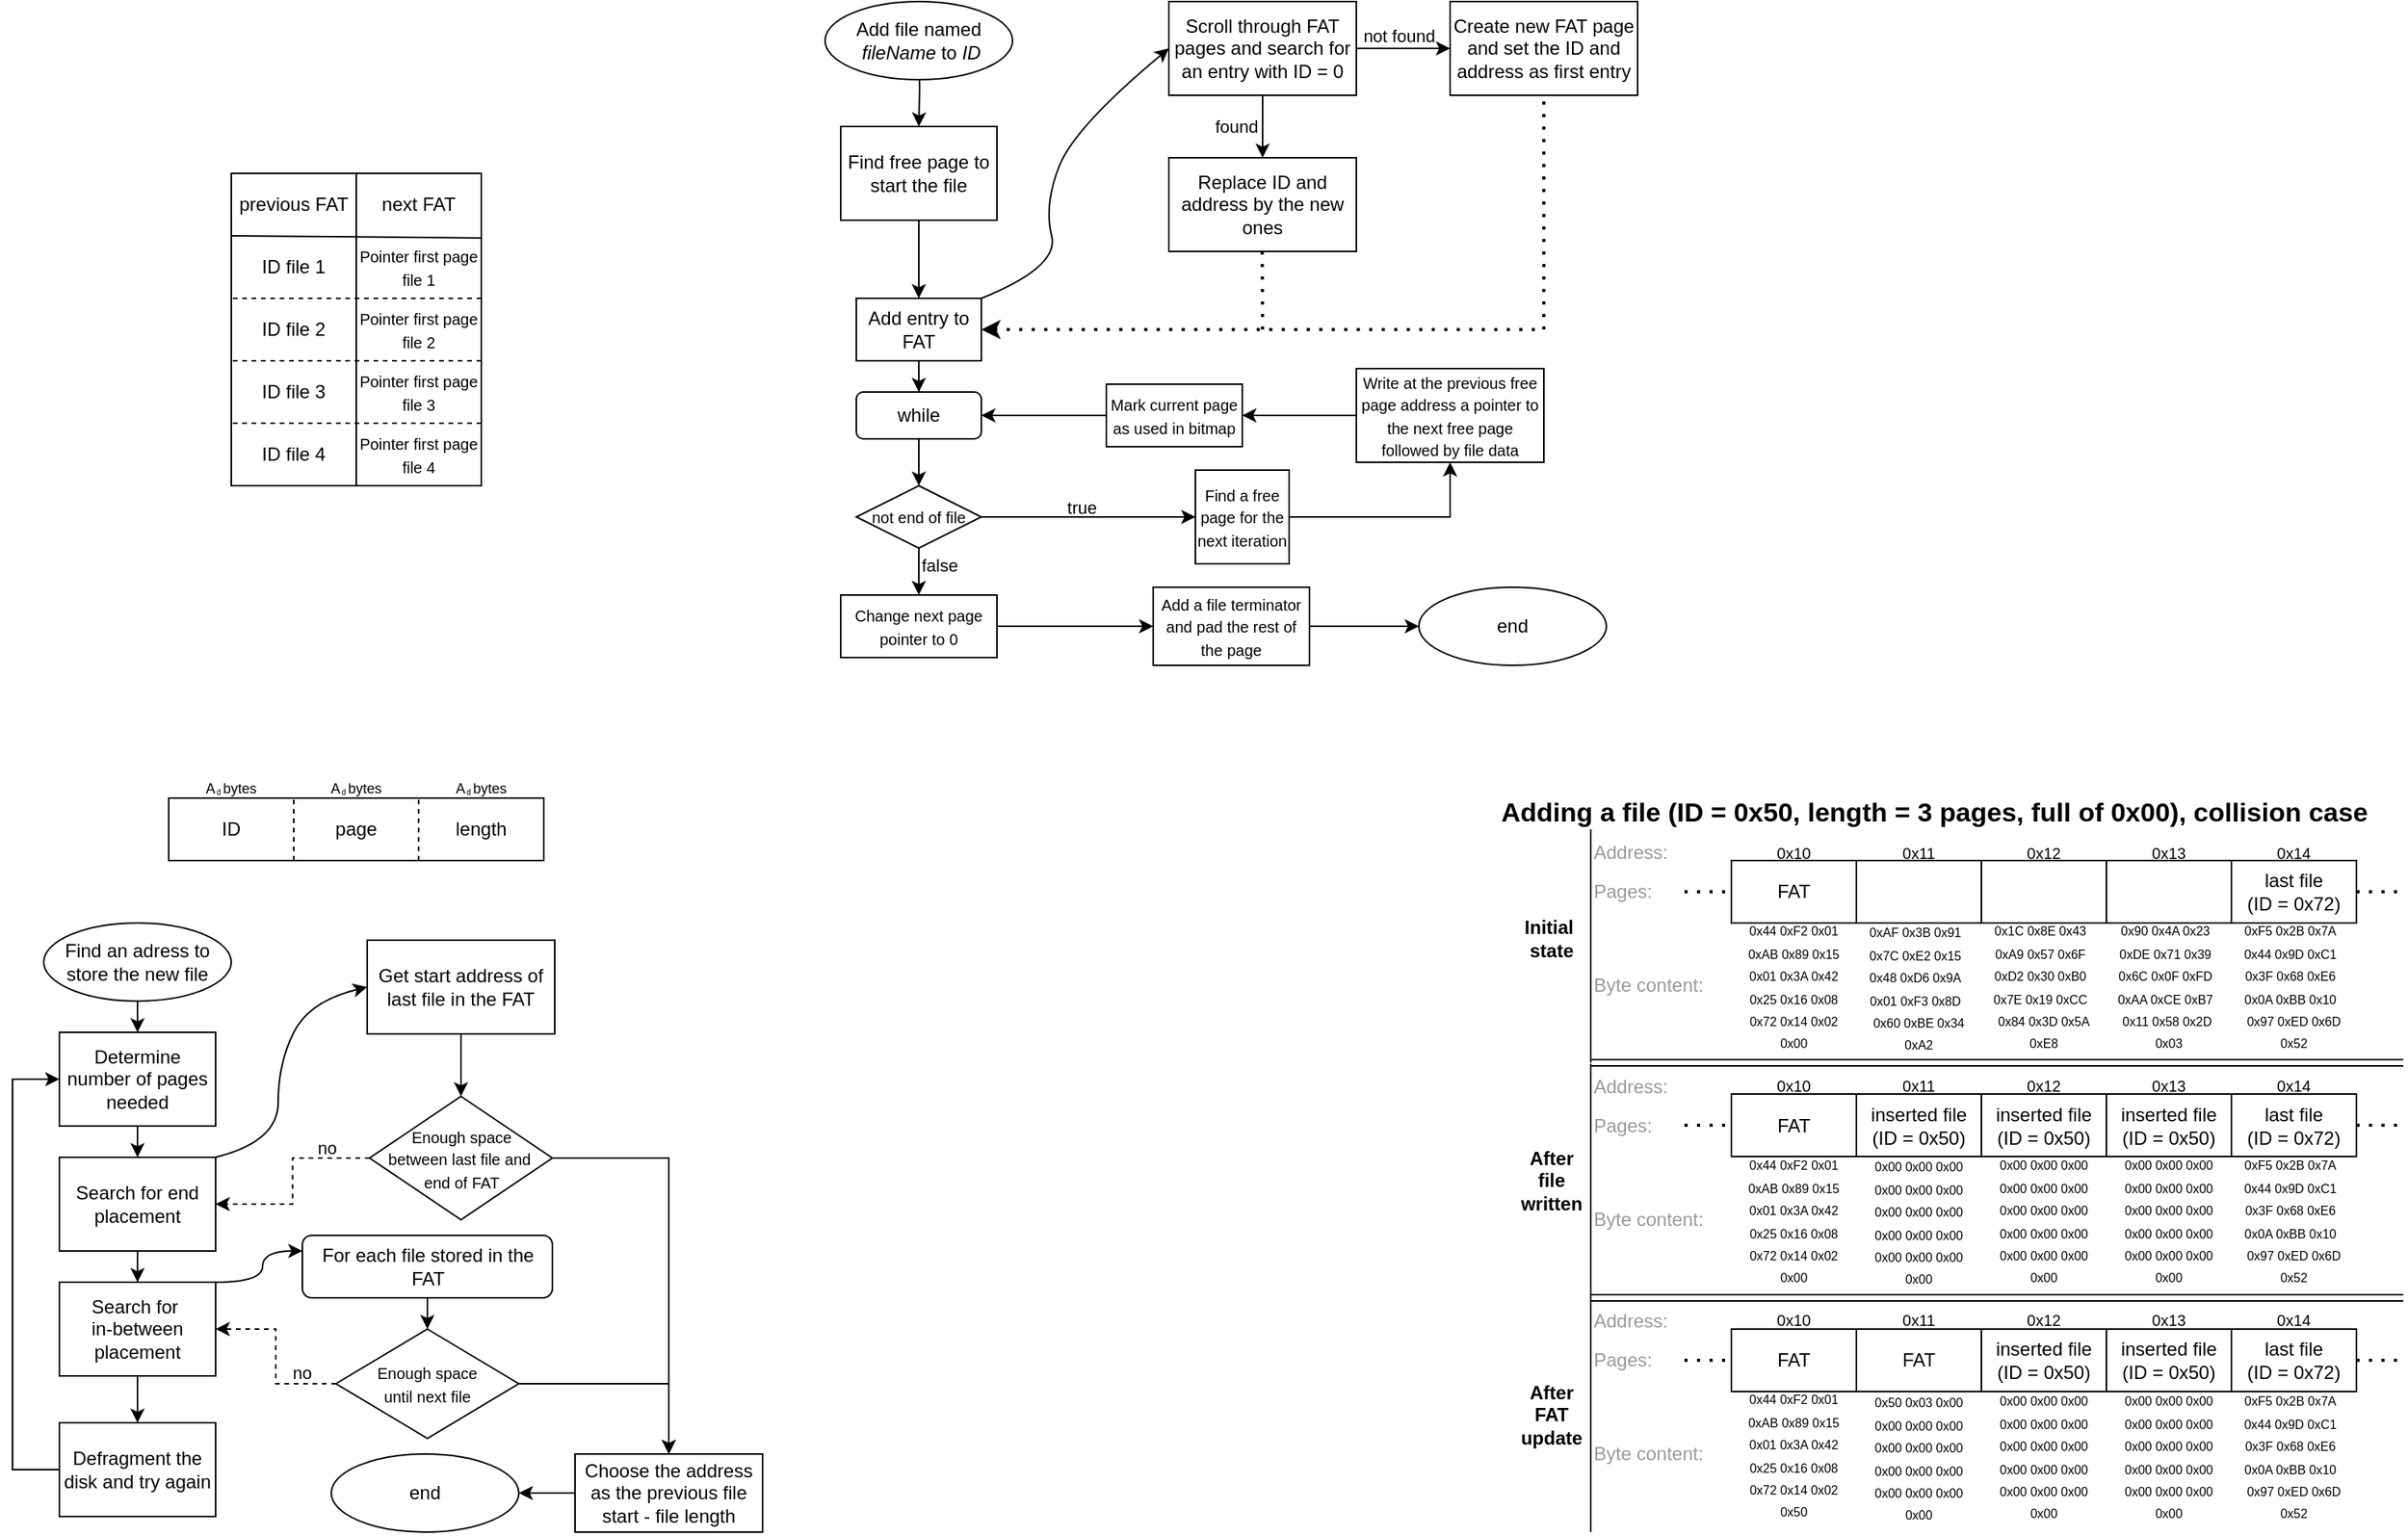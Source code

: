 <mxfile version="26.1.1" pages="2">
  <diagram name="Page-1" id="e1LoSJxUErw8_BF-bvL_">
    <mxGraphModel dx="1687" dy="1040" grid="1" gridSize="10" guides="1" tooltips="1" connect="1" arrows="1" fold="1" page="1" pageScale="1" pageWidth="1654" pageHeight="1169" math="0" shadow="0">
      <root>
        <mxCell id="0" />
        <mxCell id="1" parent="0" />
        <mxCell id="GbCVjtFKowTqCFk7iLHB-1" value="" style="rounded=0;whiteSpace=wrap;html=1;" vertex="1" parent="1">
          <mxGeometry x="240" y="200" width="160" height="200" as="geometry" />
        </mxCell>
        <mxCell id="GbCVjtFKowTqCFk7iLHB-2" value="" style="endArrow=none;html=1;rounded=0;entryX=0.999;entryY=0.207;entryDx=0;entryDy=0;entryPerimeter=0;" edge="1" parent="1" target="GbCVjtFKowTqCFk7iLHB-1">
          <mxGeometry width="50" height="50" relative="1" as="geometry">
            <mxPoint x="240" y="240" as="sourcePoint" />
            <mxPoint x="490" y="270" as="targetPoint" />
          </mxGeometry>
        </mxCell>
        <mxCell id="GbCVjtFKowTqCFk7iLHB-3" value="" style="endArrow=none;html=1;rounded=0;entryX=0.5;entryY=0;entryDx=0;entryDy=0;exitX=0.5;exitY=1;exitDx=0;exitDy=0;" edge="1" parent="1" source="GbCVjtFKowTqCFk7iLHB-1" target="GbCVjtFKowTqCFk7iLHB-1">
          <mxGeometry width="50" height="50" relative="1" as="geometry">
            <mxPoint x="370" y="320" as="sourcePoint" />
            <mxPoint x="420" y="270" as="targetPoint" />
          </mxGeometry>
        </mxCell>
        <mxCell id="GbCVjtFKowTqCFk7iLHB-4" value="previous FAT" style="text;html=1;align=center;verticalAlign=middle;whiteSpace=wrap;rounded=0;" vertex="1" parent="1">
          <mxGeometry x="240" y="200" width="80" height="40" as="geometry" />
        </mxCell>
        <mxCell id="GbCVjtFKowTqCFk7iLHB-5" value="next FAT" style="text;html=1;align=center;verticalAlign=middle;whiteSpace=wrap;rounded=0;" vertex="1" parent="1">
          <mxGeometry x="320" y="200" width="80" height="40" as="geometry" />
        </mxCell>
        <mxCell id="GbCVjtFKowTqCFk7iLHB-6" value="ID file 1" style="text;html=1;align=center;verticalAlign=middle;whiteSpace=wrap;rounded=0;" vertex="1" parent="1">
          <mxGeometry x="240" y="240" width="80" height="40" as="geometry" />
        </mxCell>
        <mxCell id="GbCVjtFKowTqCFk7iLHB-7" value="ID file 2" style="text;html=1;align=center;verticalAlign=middle;whiteSpace=wrap;rounded=0;" vertex="1" parent="1">
          <mxGeometry x="240" y="280" width="80" height="40" as="geometry" />
        </mxCell>
        <mxCell id="GbCVjtFKowTqCFk7iLHB-8" value="ID file 3" style="text;html=1;align=center;verticalAlign=middle;whiteSpace=wrap;rounded=0;" vertex="1" parent="1">
          <mxGeometry x="240" y="320" width="80" height="40" as="geometry" />
        </mxCell>
        <mxCell id="GbCVjtFKowTqCFk7iLHB-9" value="ID file 4" style="text;html=1;align=center;verticalAlign=middle;whiteSpace=wrap;rounded=0;" vertex="1" parent="1">
          <mxGeometry x="240" y="360" width="80" height="40" as="geometry" />
        </mxCell>
        <mxCell id="GbCVjtFKowTqCFk7iLHB-10" value="&lt;font style=&quot;font-size: 10px;&quot;&gt;Pointer first page file 1&lt;/font&gt;" style="text;html=1;align=center;verticalAlign=middle;whiteSpace=wrap;rounded=0;" vertex="1" parent="1">
          <mxGeometry x="320" y="240" width="80" height="40" as="geometry" />
        </mxCell>
        <mxCell id="GbCVjtFKowTqCFk7iLHB-14" value="&lt;font style=&quot;font-size: 10px;&quot;&gt;Pointer first page file 2&lt;/font&gt;" style="text;html=1;align=center;verticalAlign=middle;whiteSpace=wrap;rounded=0;" vertex="1" parent="1">
          <mxGeometry x="320" y="280" width="80" height="40" as="geometry" />
        </mxCell>
        <mxCell id="GbCVjtFKowTqCFk7iLHB-15" value="&lt;font style=&quot;font-size: 10px;&quot;&gt;Pointer first page file 3&lt;/font&gt;" style="text;html=1;align=center;verticalAlign=middle;whiteSpace=wrap;rounded=0;" vertex="1" parent="1">
          <mxGeometry x="320" y="320" width="80" height="40" as="geometry" />
        </mxCell>
        <mxCell id="GbCVjtFKowTqCFk7iLHB-16" value="&lt;font style=&quot;font-size: 10px;&quot;&gt;Pointer first page file 4&lt;/font&gt;" style="text;html=1;align=center;verticalAlign=middle;whiteSpace=wrap;rounded=0;" vertex="1" parent="1">
          <mxGeometry x="320" y="360" width="80" height="40" as="geometry" />
        </mxCell>
        <mxCell id="GbCVjtFKowTqCFk7iLHB-17" value="" style="endArrow=none;dashed=1;html=1;rounded=0;entryX=0;entryY=0;entryDx=0;entryDy=0;exitX=1;exitY=0;exitDx=0;exitDy=0;" edge="1" parent="1" source="GbCVjtFKowTqCFk7iLHB-14" target="GbCVjtFKowTqCFk7iLHB-7">
          <mxGeometry width="50" height="50" relative="1" as="geometry">
            <mxPoint x="370" y="350" as="sourcePoint" />
            <mxPoint x="420" y="300" as="targetPoint" />
          </mxGeometry>
        </mxCell>
        <mxCell id="GbCVjtFKowTqCFk7iLHB-18" value="" style="endArrow=none;dashed=1;html=1;rounded=0;entryX=0;entryY=0;entryDx=0;entryDy=0;exitX=1;exitY=0;exitDx=0;exitDy=0;" edge="1" parent="1">
          <mxGeometry width="50" height="50" relative="1" as="geometry">
            <mxPoint x="400" y="320" as="sourcePoint" />
            <mxPoint x="240" y="320" as="targetPoint" />
          </mxGeometry>
        </mxCell>
        <mxCell id="GbCVjtFKowTqCFk7iLHB-19" value="" style="endArrow=none;dashed=1;html=1;rounded=0;entryX=0;entryY=0;entryDx=0;entryDy=0;exitX=1;exitY=0;exitDx=0;exitDy=0;" edge="1" parent="1">
          <mxGeometry width="50" height="50" relative="1" as="geometry">
            <mxPoint x="400" y="360" as="sourcePoint" />
            <mxPoint x="240" y="360" as="targetPoint" />
          </mxGeometry>
        </mxCell>
        <mxCell id="GbCVjtFKowTqCFk7iLHB-52" value="" style="edgeStyle=orthogonalEdgeStyle;rounded=0;orthogonalLoop=1;jettySize=auto;html=1;" edge="1" parent="1" target="GbCVjtFKowTqCFk7iLHB-50">
          <mxGeometry relative="1" as="geometry">
            <mxPoint x="680" y="120.0" as="sourcePoint" />
          </mxGeometry>
        </mxCell>
        <mxCell id="GbCVjtFKowTqCFk7iLHB-47" value="" style="edgeStyle=orthogonalEdgeStyle;rounded=0;orthogonalLoop=1;jettySize=auto;html=1;" edge="1" parent="1" source="GbCVjtFKowTqCFk7iLHB-26" target="GbCVjtFKowTqCFk7iLHB-46">
          <mxGeometry relative="1" as="geometry" />
        </mxCell>
        <mxCell id="GbCVjtFKowTqCFk7iLHB-26" value="Add entry to FAT" style="rounded=0;whiteSpace=wrap;html=1;" vertex="1" parent="1">
          <mxGeometry x="640" y="280" width="80" height="40" as="geometry" />
        </mxCell>
        <mxCell id="GbCVjtFKowTqCFk7iLHB-35" value="" style="curved=1;endArrow=classic;html=1;rounded=0;entryX=0;entryY=0.5;entryDx=0;entryDy=0;exitX=1;exitY=0;exitDx=0;exitDy=0;" edge="1" parent="1" source="GbCVjtFKowTqCFk7iLHB-26">
          <mxGeometry width="50" height="50" relative="1" as="geometry">
            <mxPoint x="777" y="240" as="sourcePoint" />
            <mxPoint x="840" y="120" as="targetPoint" />
            <Array as="points">
              <mxPoint x="770" y="260" />
              <mxPoint x="760" y="220" />
              <mxPoint x="780" y="170" />
            </Array>
          </mxGeometry>
        </mxCell>
        <mxCell id="GbCVjtFKowTqCFk7iLHB-38" value="" style="edgeStyle=orthogonalEdgeStyle;rounded=0;orthogonalLoop=1;jettySize=auto;html=1;" edge="1" parent="1" source="GbCVjtFKowTqCFk7iLHB-36" target="GbCVjtFKowTqCFk7iLHB-37">
          <mxGeometry relative="1" as="geometry" />
        </mxCell>
        <mxCell id="GbCVjtFKowTqCFk7iLHB-39" value="found" style="edgeLabel;html=1;align=center;verticalAlign=middle;resizable=0;points=[];" vertex="1" connectable="0" parent="GbCVjtFKowTqCFk7iLHB-38">
          <mxGeometry x="-0.098" relative="1" as="geometry">
            <mxPoint x="-17" y="2" as="offset" />
          </mxGeometry>
        </mxCell>
        <mxCell id="GbCVjtFKowTqCFk7iLHB-41" value="" style="edgeStyle=orthogonalEdgeStyle;rounded=0;orthogonalLoop=1;jettySize=auto;html=1;" edge="1" parent="1" source="GbCVjtFKowTqCFk7iLHB-36" target="GbCVjtFKowTqCFk7iLHB-40">
          <mxGeometry relative="1" as="geometry" />
        </mxCell>
        <mxCell id="GbCVjtFKowTqCFk7iLHB-42" value="not found" style="edgeLabel;html=1;align=center;verticalAlign=middle;resizable=0;points=[];" vertex="1" connectable="0" parent="GbCVjtFKowTqCFk7iLHB-41">
          <mxGeometry x="-0.625" y="2" relative="1" as="geometry">
            <mxPoint x="15" y="-6" as="offset" />
          </mxGeometry>
        </mxCell>
        <mxCell id="GbCVjtFKowTqCFk7iLHB-36" value="Scroll through FAT pages and search for an entry with ID = 0" style="rounded=0;whiteSpace=wrap;html=1;" vertex="1" parent="1">
          <mxGeometry x="840" y="90" width="120" height="60" as="geometry" />
        </mxCell>
        <mxCell id="GbCVjtFKowTqCFk7iLHB-37" value="Replace ID and address by the new ones" style="rounded=0;whiteSpace=wrap;html=1;" vertex="1" parent="1">
          <mxGeometry x="840" y="190" width="120" height="60" as="geometry" />
        </mxCell>
        <mxCell id="GbCVjtFKowTqCFk7iLHB-40" value="Create new FAT page and set the ID and address as first entry" style="rounded=0;whiteSpace=wrap;html=1;" vertex="1" parent="1">
          <mxGeometry x="1020" y="90" width="120" height="60" as="geometry" />
        </mxCell>
        <mxCell id="GbCVjtFKowTqCFk7iLHB-43" value="" style="endArrow=none;dashed=1;html=1;dashPattern=1 3;strokeWidth=2;rounded=0;entryX=0.5;entryY=1;entryDx=0;entryDy=0;" edge="1" parent="1" target="GbCVjtFKowTqCFk7iLHB-40">
          <mxGeometry width="50" height="50" relative="1" as="geometry">
            <mxPoint x="1080" y="300" as="sourcePoint" />
            <mxPoint x="1080" y="190" as="targetPoint" />
          </mxGeometry>
        </mxCell>
        <mxCell id="GbCVjtFKowTqCFk7iLHB-44" value="" style="endArrow=none;dashed=1;html=1;dashPattern=1 3;strokeWidth=2;rounded=0;entryX=0.5;entryY=1;entryDx=0;entryDy=0;" edge="1" parent="1">
          <mxGeometry width="50" height="50" relative="1" as="geometry">
            <mxPoint x="900" y="300" as="sourcePoint" />
            <mxPoint x="899.76" y="250" as="targetPoint" />
          </mxGeometry>
        </mxCell>
        <mxCell id="GbCVjtFKowTqCFk7iLHB-45" value="" style="endArrow=none;dashed=1;html=1;dashPattern=1 3;strokeWidth=2;rounded=0;exitX=1;exitY=0.5;exitDx=0;exitDy=0;endFill=1;startFill=1;startArrow=classic;" edge="1" parent="1" source="GbCVjtFKowTqCFk7iLHB-26">
          <mxGeometry width="50" height="50" relative="1" as="geometry">
            <mxPoint x="910" y="310" as="sourcePoint" />
            <mxPoint x="1080" y="300" as="targetPoint" />
          </mxGeometry>
        </mxCell>
        <mxCell id="GbCVjtFKowTqCFk7iLHB-49" value="" style="edgeStyle=orthogonalEdgeStyle;rounded=0;orthogonalLoop=1;jettySize=auto;html=1;" edge="1" parent="1" source="GbCVjtFKowTqCFk7iLHB-46" target="GbCVjtFKowTqCFk7iLHB-48">
          <mxGeometry relative="1" as="geometry" />
        </mxCell>
        <mxCell id="GbCVjtFKowTqCFk7iLHB-46" value="while" style="rounded=1;whiteSpace=wrap;html=1;" vertex="1" parent="1">
          <mxGeometry x="640" y="340" width="80" height="30" as="geometry" />
        </mxCell>
        <mxCell id="GbCVjtFKowTqCFk7iLHB-54" value="" style="edgeStyle=orthogonalEdgeStyle;rounded=0;orthogonalLoop=1;jettySize=auto;html=1;entryX=0;entryY=0.5;entryDx=0;entryDy=0;exitX=1;exitY=0.5;exitDx=0;exitDy=0;" edge="1" parent="1" source="GbCVjtFKowTqCFk7iLHB-48" target="GbCVjtFKowTqCFk7iLHB-53">
          <mxGeometry relative="1" as="geometry">
            <Array as="points">
              <mxPoint x="760" y="420" />
              <mxPoint x="760" y="420" />
            </Array>
          </mxGeometry>
        </mxCell>
        <mxCell id="GbCVjtFKowTqCFk7iLHB-55" value="true" style="edgeLabel;html=1;align=center;verticalAlign=middle;resizable=0;points=[];labelBackgroundColor=none;" vertex="1" connectable="0" parent="GbCVjtFKowTqCFk7iLHB-54">
          <mxGeometry x="-0.19" y="2" relative="1" as="geometry">
            <mxPoint x="8" y="-4" as="offset" />
          </mxGeometry>
        </mxCell>
        <mxCell id="GbCVjtFKowTqCFk7iLHB-64" value="" style="edgeStyle=orthogonalEdgeStyle;rounded=0;orthogonalLoop=1;jettySize=auto;html=1;" edge="1" parent="1" source="GbCVjtFKowTqCFk7iLHB-48" target="GbCVjtFKowTqCFk7iLHB-63">
          <mxGeometry relative="1" as="geometry" />
        </mxCell>
        <mxCell id="GbCVjtFKowTqCFk7iLHB-71" value="false" style="edgeLabel;html=1;align=center;verticalAlign=middle;resizable=0;points=[];labelBackgroundColor=none;" vertex="1" connectable="0" parent="GbCVjtFKowTqCFk7iLHB-64">
          <mxGeometry x="0.228" y="2" relative="1" as="geometry">
            <mxPoint x="11" as="offset" />
          </mxGeometry>
        </mxCell>
        <mxCell id="GbCVjtFKowTqCFk7iLHB-48" value="&lt;font style=&quot;font-size: 10px;&quot;&gt;not end of file&lt;/font&gt;" style="rhombus;whiteSpace=wrap;html=1;" vertex="1" parent="1">
          <mxGeometry x="640" y="400" width="80" height="40" as="geometry" />
        </mxCell>
        <mxCell id="GbCVjtFKowTqCFk7iLHB-51" value="" style="edgeStyle=orthogonalEdgeStyle;rounded=0;orthogonalLoop=1;jettySize=auto;html=1;" edge="1" parent="1" source="GbCVjtFKowTqCFk7iLHB-50" target="GbCVjtFKowTqCFk7iLHB-26">
          <mxGeometry relative="1" as="geometry" />
        </mxCell>
        <mxCell id="GbCVjtFKowTqCFk7iLHB-50" value="Find free page to start the file" style="rounded=0;whiteSpace=wrap;html=1;" vertex="1" parent="1">
          <mxGeometry x="630" y="170" width="100" height="60" as="geometry" />
        </mxCell>
        <mxCell id="GbCVjtFKowTqCFk7iLHB-70" value="" style="edgeStyle=orthogonalEdgeStyle;rounded=0;orthogonalLoop=1;jettySize=auto;html=1;" edge="1" parent="1" source="GbCVjtFKowTqCFk7iLHB-53" target="GbCVjtFKowTqCFk7iLHB-58">
          <mxGeometry relative="1" as="geometry" />
        </mxCell>
        <mxCell id="GbCVjtFKowTqCFk7iLHB-53" value="&lt;font style=&quot;font-size: 10px;&quot;&gt;Find a free page for the next iteration&lt;/font&gt;" style="rounded=0;whiteSpace=wrap;html=1;" vertex="1" parent="1">
          <mxGeometry x="857" y="390" width="60" height="60" as="geometry" />
        </mxCell>
        <mxCell id="GbCVjtFKowTqCFk7iLHB-61" value="" style="edgeStyle=orthogonalEdgeStyle;rounded=0;orthogonalLoop=1;jettySize=auto;html=1;" edge="1" parent="1" source="GbCVjtFKowTqCFk7iLHB-58" target="GbCVjtFKowTqCFk7iLHB-60">
          <mxGeometry relative="1" as="geometry" />
        </mxCell>
        <mxCell id="GbCVjtFKowTqCFk7iLHB-58" value="&lt;font style=&quot;font-size: 10px;&quot;&gt;Write at the previous free page address a pointer to the next free page followed by file data&lt;/font&gt;" style="whiteSpace=wrap;html=1;rounded=0;" vertex="1" parent="1">
          <mxGeometry x="960" y="325" width="120" height="60" as="geometry" />
        </mxCell>
        <mxCell id="GbCVjtFKowTqCFk7iLHB-62" value="" style="edgeStyle=orthogonalEdgeStyle;rounded=0;orthogonalLoop=1;jettySize=auto;html=1;" edge="1" parent="1" source="GbCVjtFKowTqCFk7iLHB-60" target="GbCVjtFKowTqCFk7iLHB-46">
          <mxGeometry relative="1" as="geometry" />
        </mxCell>
        <mxCell id="GbCVjtFKowTqCFk7iLHB-60" value="&lt;font size=&quot;1&quot;&gt;Mark current page as used in bitmap&lt;/font&gt;" style="rounded=0;whiteSpace=wrap;html=1;" vertex="1" parent="1">
          <mxGeometry x="800" y="335" width="87" height="40" as="geometry" />
        </mxCell>
        <mxCell id="GbCVjtFKowTqCFk7iLHB-66" value="" style="edgeStyle=orthogonalEdgeStyle;rounded=0;orthogonalLoop=1;jettySize=auto;html=1;" edge="1" parent="1" source="GbCVjtFKowTqCFk7iLHB-63" target="GbCVjtFKowTqCFk7iLHB-65">
          <mxGeometry relative="1" as="geometry" />
        </mxCell>
        <mxCell id="GbCVjtFKowTqCFk7iLHB-63" value="&lt;font style=&quot;font-size: 10px;&quot;&gt;Change next page pointer to 0&lt;/font&gt;" style="rounded=0;whiteSpace=wrap;html=1;" vertex="1" parent="1">
          <mxGeometry x="630" y="470" width="100" height="40" as="geometry" />
        </mxCell>
        <mxCell id="GbCVjtFKowTqCFk7iLHB-68" value="" style="edgeStyle=orthogonalEdgeStyle;rounded=0;orthogonalLoop=1;jettySize=auto;html=1;" edge="1" parent="1" source="GbCVjtFKowTqCFk7iLHB-65" target="GbCVjtFKowTqCFk7iLHB-67">
          <mxGeometry relative="1" as="geometry" />
        </mxCell>
        <mxCell id="GbCVjtFKowTqCFk7iLHB-65" value="&lt;font style=&quot;font-size: 10px;&quot;&gt;Add a file terminator and pad the rest of the page&lt;/font&gt;" style="rounded=0;whiteSpace=wrap;html=1;" vertex="1" parent="1">
          <mxGeometry x="830" y="465" width="100" height="50" as="geometry" />
        </mxCell>
        <mxCell id="GbCVjtFKowTqCFk7iLHB-67" value="end" style="ellipse;whiteSpace=wrap;html=1;" vertex="1" parent="1">
          <mxGeometry x="1000" y="465" width="120" height="50" as="geometry" />
        </mxCell>
        <mxCell id="GbCVjtFKowTqCFk7iLHB-69" value="Add file named&lt;div&gt;&amp;nbsp;&lt;i&gt;fileName&lt;/i&gt;&amp;nbsp;to&amp;nbsp;&lt;i&gt;ID&lt;/i&gt;&lt;/div&gt;" style="ellipse;whiteSpace=wrap;html=1;" vertex="1" parent="1">
          <mxGeometry x="620" y="90" width="120" height="50" as="geometry" />
        </mxCell>
        <mxCell id="GbCVjtFKowTqCFk7iLHB-72" value="" style="rounded=0;whiteSpace=wrap;html=1;" vertex="1" parent="1">
          <mxGeometry x="200" y="600" width="240" height="40" as="geometry" />
        </mxCell>
        <mxCell id="GbCVjtFKowTqCFk7iLHB-74" value="" style="endArrow=none;dashed=1;html=1;rounded=0;" edge="1" parent="1">
          <mxGeometry width="50" height="50" relative="1" as="geometry">
            <mxPoint x="280" y="640" as="sourcePoint" />
            <mxPoint x="280" y="600" as="targetPoint" />
          </mxGeometry>
        </mxCell>
        <mxCell id="GbCVjtFKowTqCFk7iLHB-75" value="" style="endArrow=none;dashed=1;html=1;rounded=0;" edge="1" parent="1">
          <mxGeometry width="50" height="50" relative="1" as="geometry">
            <mxPoint x="359.89" y="640" as="sourcePoint" />
            <mxPoint x="359.89" y="600" as="targetPoint" />
          </mxGeometry>
        </mxCell>
        <mxCell id="GbCVjtFKowTqCFk7iLHB-76" value="ID" style="text;html=1;align=center;verticalAlign=middle;whiteSpace=wrap;rounded=0;" vertex="1" parent="1">
          <mxGeometry x="200" y="600" width="80" height="40" as="geometry" />
        </mxCell>
        <mxCell id="GbCVjtFKowTqCFk7iLHB-78" value="page" style="text;html=1;align=center;verticalAlign=middle;whiteSpace=wrap;rounded=0;" vertex="1" parent="1">
          <mxGeometry x="280" y="600" width="80" height="40" as="geometry" />
        </mxCell>
        <mxCell id="GbCVjtFKowTqCFk7iLHB-79" value="length" style="text;html=1;align=center;verticalAlign=middle;whiteSpace=wrap;rounded=0;" vertex="1" parent="1">
          <mxGeometry x="360" y="600" width="80" height="40" as="geometry" />
        </mxCell>
        <mxCell id="GbCVjtFKowTqCFk7iLHB-80" value="&lt;font style=&quot;font-size: 9px;&quot;&gt;A&amp;nbsp; bytes&lt;/font&gt;" style="text;html=1;align=center;verticalAlign=middle;whiteSpace=wrap;rounded=0;" vertex="1" parent="1">
          <mxGeometry x="200" y="588" width="80" height="10" as="geometry" />
        </mxCell>
        <mxCell id="GbCVjtFKowTqCFk7iLHB-81" value="&lt;font style=&quot;font-size: 5px;&quot;&gt;d&lt;/font&gt;" style="text;html=1;align=center;verticalAlign=middle;whiteSpace=wrap;rounded=0;" vertex="1" parent="1">
          <mxGeometry x="217" y="586" width="30" height="15" as="geometry" />
        </mxCell>
        <mxCell id="GbCVjtFKowTqCFk7iLHB-82" value="&lt;font style=&quot;font-size: 9px;&quot;&gt;A&amp;nbsp; bytes&lt;/font&gt;" style="text;html=1;align=center;verticalAlign=middle;whiteSpace=wrap;rounded=0;" vertex="1" parent="1">
          <mxGeometry x="280" y="588" width="80" height="10" as="geometry" />
        </mxCell>
        <mxCell id="GbCVjtFKowTqCFk7iLHB-83" value="&lt;font style=&quot;font-size: 5px;&quot;&gt;d&lt;/font&gt;" style="text;html=1;align=center;verticalAlign=middle;whiteSpace=wrap;rounded=0;" vertex="1" parent="1">
          <mxGeometry x="297" y="586" width="30" height="15" as="geometry" />
        </mxCell>
        <mxCell id="GbCVjtFKowTqCFk7iLHB-84" value="&lt;font style=&quot;font-size: 9px;&quot;&gt;A&amp;nbsp; bytes&lt;/font&gt;" style="text;html=1;align=center;verticalAlign=middle;whiteSpace=wrap;rounded=0;" vertex="1" parent="1">
          <mxGeometry x="360" y="588" width="80" height="10" as="geometry" />
        </mxCell>
        <mxCell id="GbCVjtFKowTqCFk7iLHB-85" value="&lt;font style=&quot;font-size: 5px;&quot;&gt;d&lt;/font&gt;" style="text;html=1;align=center;verticalAlign=middle;whiteSpace=wrap;rounded=0;" vertex="1" parent="1">
          <mxGeometry x="377" y="586" width="30" height="15" as="geometry" />
        </mxCell>
        <mxCell id="GbCVjtFKowTqCFk7iLHB-88" value="" style="edgeStyle=orthogonalEdgeStyle;rounded=0;orthogonalLoop=1;jettySize=auto;html=1;" edge="1" parent="1" source="GbCVjtFKowTqCFk7iLHB-86" target="GbCVjtFKowTqCFk7iLHB-87">
          <mxGeometry relative="1" as="geometry" />
        </mxCell>
        <mxCell id="GbCVjtFKowTqCFk7iLHB-86" value="Find an adress to store the new file" style="ellipse;whiteSpace=wrap;html=1;" vertex="1" parent="1">
          <mxGeometry x="120" y="680" width="120" height="50" as="geometry" />
        </mxCell>
        <mxCell id="GbCVjtFKowTqCFk7iLHB-90" value="" style="edgeStyle=orthogonalEdgeStyle;rounded=0;orthogonalLoop=1;jettySize=auto;html=1;" edge="1" parent="1" source="GbCVjtFKowTqCFk7iLHB-87" target="GbCVjtFKowTqCFk7iLHB-89">
          <mxGeometry relative="1" as="geometry" />
        </mxCell>
        <mxCell id="GbCVjtFKowTqCFk7iLHB-87" value="Determine number of pages needed" style="rounded=0;whiteSpace=wrap;html=1;" vertex="1" parent="1">
          <mxGeometry x="130" y="750" width="100" height="60" as="geometry" />
        </mxCell>
        <mxCell id="GbCVjtFKowTqCFk7iLHB-106" value="" style="edgeStyle=orthogonalEdgeStyle;rounded=0;orthogonalLoop=1;jettySize=auto;html=1;" edge="1" parent="1" source="GbCVjtFKowTqCFk7iLHB-89" target="GbCVjtFKowTqCFk7iLHB-105">
          <mxGeometry relative="1" as="geometry" />
        </mxCell>
        <mxCell id="GbCVjtFKowTqCFk7iLHB-89" value="Search for end placement" style="whiteSpace=wrap;html=1;rounded=0;" vertex="1" parent="1">
          <mxGeometry x="130" y="830" width="100" height="60" as="geometry" />
        </mxCell>
        <mxCell id="GbCVjtFKowTqCFk7iLHB-93" value="" style="curved=1;endArrow=classic;html=1;rounded=0;exitX=1;exitY=0;exitDx=0;exitDy=0;entryX=0;entryY=0.5;entryDx=0;entryDy=0;" edge="1" parent="1" source="GbCVjtFKowTqCFk7iLHB-89" target="GbCVjtFKowTqCFk7iLHB-94">
          <mxGeometry width="50" height="50" relative="1" as="geometry">
            <mxPoint x="230" y="830" as="sourcePoint" />
            <mxPoint x="320" y="710" as="targetPoint" />
            <Array as="points">
              <mxPoint x="270" y="820" />
              <mxPoint x="270" y="770" />
              <mxPoint x="290" y="730" />
            </Array>
          </mxGeometry>
        </mxCell>
        <mxCell id="GbCVjtFKowTqCFk7iLHB-98" value="" style="edgeStyle=orthogonalEdgeStyle;rounded=0;orthogonalLoop=1;jettySize=auto;html=1;" edge="1" parent="1" source="GbCVjtFKowTqCFk7iLHB-94" target="GbCVjtFKowTqCFk7iLHB-97">
          <mxGeometry relative="1" as="geometry" />
        </mxCell>
        <mxCell id="GbCVjtFKowTqCFk7iLHB-94" value="Get start address of last file in the FAT" style="rounded=0;whiteSpace=wrap;html=1;" vertex="1" parent="1">
          <mxGeometry x="327" y="691" width="120" height="60" as="geometry" />
        </mxCell>
        <mxCell id="GbCVjtFKowTqCFk7iLHB-103" style="edgeStyle=orthogonalEdgeStyle;rounded=0;orthogonalLoop=1;jettySize=auto;html=1;exitX=0;exitY=0.5;exitDx=0;exitDy=0;entryX=1;entryY=0.5;entryDx=0;entryDy=0;dashed=1;" edge="1" parent="1" source="GbCVjtFKowTqCFk7iLHB-97" target="GbCVjtFKowTqCFk7iLHB-89">
          <mxGeometry relative="1" as="geometry" />
        </mxCell>
        <mxCell id="GbCVjtFKowTqCFk7iLHB-104" value="no" style="edgeLabel;html=1;align=center;verticalAlign=middle;resizable=0;points=[];labelBackgroundColor=none;" vertex="1" connectable="0" parent="GbCVjtFKowTqCFk7iLHB-103">
          <mxGeometry x="-0.581" y="-2" relative="1" as="geometry">
            <mxPoint x="-1" y="-5" as="offset" />
          </mxGeometry>
        </mxCell>
        <mxCell id="GbCVjtFKowTqCFk7iLHB-127" style="edgeStyle=orthogonalEdgeStyle;rounded=0;orthogonalLoop=1;jettySize=auto;html=1;entryX=0.5;entryY=0;entryDx=0;entryDy=0;" edge="1" parent="1" source="GbCVjtFKowTqCFk7iLHB-97" target="GbCVjtFKowTqCFk7iLHB-122">
          <mxGeometry relative="1" as="geometry">
            <mxPoint x="520.0" y="970" as="targetPoint" />
          </mxGeometry>
        </mxCell>
        <mxCell id="GbCVjtFKowTqCFk7iLHB-97" value="&lt;font style=&quot;font-size: 10px;&quot;&gt;Enough space&lt;/font&gt;&lt;div&gt;&lt;font style=&quot;font-size: 10px;&quot;&gt;between last file and&amp;nbsp;&lt;/font&gt;&lt;/div&gt;&lt;div&gt;&lt;font style=&quot;font-size: 10px;&quot;&gt;end of FAT&lt;/font&gt;&lt;/div&gt;" style="rhombus;whiteSpace=wrap;html=1;rounded=0;" vertex="1" parent="1">
          <mxGeometry x="328.5" y="791" width="117" height="79" as="geometry" />
        </mxCell>
        <mxCell id="GbCVjtFKowTqCFk7iLHB-120" value="" style="edgeStyle=orthogonalEdgeStyle;rounded=0;orthogonalLoop=1;jettySize=auto;html=1;" edge="1" parent="1" source="GbCVjtFKowTqCFk7iLHB-105" target="GbCVjtFKowTqCFk7iLHB-119">
          <mxGeometry relative="1" as="geometry" />
        </mxCell>
        <mxCell id="GbCVjtFKowTqCFk7iLHB-105" value="Search for&amp;nbsp;&lt;div&gt;in-between&lt;/div&gt;&lt;div&gt;placement&lt;/div&gt;" style="whiteSpace=wrap;html=1;rounded=0;" vertex="1" parent="1">
          <mxGeometry x="130" y="910" width="100" height="60" as="geometry" />
        </mxCell>
        <mxCell id="GbCVjtFKowTqCFk7iLHB-118" value="" style="edgeStyle=orthogonalEdgeStyle;rounded=0;orthogonalLoop=1;jettySize=auto;html=1;" edge="1" parent="1" source="GbCVjtFKowTqCFk7iLHB-108" target="GbCVjtFKowTqCFk7iLHB-112">
          <mxGeometry relative="1" as="geometry" />
        </mxCell>
        <mxCell id="GbCVjtFKowTqCFk7iLHB-108" value="For each file stored in the FAT" style="rounded=1;whiteSpace=wrap;html=1;" vertex="1" parent="1">
          <mxGeometry x="285.5" y="880" width="160" height="40" as="geometry" />
        </mxCell>
        <mxCell id="GbCVjtFKowTqCFk7iLHB-111" value="" style="curved=1;endArrow=classic;html=1;rounded=0;exitX=1;exitY=0;exitDx=0;exitDy=0;entryX=0;entryY=0.25;entryDx=0;entryDy=0;" edge="1" parent="1" source="GbCVjtFKowTqCFk7iLHB-105" target="GbCVjtFKowTqCFk7iLHB-108">
          <mxGeometry width="50" height="50" relative="1" as="geometry">
            <mxPoint x="220" y="970" as="sourcePoint" />
            <mxPoint x="317" y="861" as="targetPoint" />
            <Array as="points">
              <mxPoint x="260" y="910" />
              <mxPoint x="260" y="890" />
            </Array>
          </mxGeometry>
        </mxCell>
        <mxCell id="GbCVjtFKowTqCFk7iLHB-116" style="edgeStyle=orthogonalEdgeStyle;rounded=0;orthogonalLoop=1;jettySize=auto;html=1;exitX=0;exitY=0.5;exitDx=0;exitDy=0;entryX=1;entryY=0.5;entryDx=0;entryDy=0;dashed=1;" edge="1" parent="1" source="GbCVjtFKowTqCFk7iLHB-112" target="GbCVjtFKowTqCFk7iLHB-105">
          <mxGeometry relative="1" as="geometry" />
        </mxCell>
        <mxCell id="GbCVjtFKowTqCFk7iLHB-117" value="no" style="edgeLabel;html=1;align=center;verticalAlign=middle;resizable=0;points=[];labelBackgroundColor=none;" vertex="1" connectable="0" parent="GbCVjtFKowTqCFk7iLHB-116">
          <mxGeometry x="-0.607" y="-1" relative="1" as="geometry">
            <mxPoint y="-6" as="offset" />
          </mxGeometry>
        </mxCell>
        <mxCell id="GbCVjtFKowTqCFk7iLHB-126" style="edgeStyle=orthogonalEdgeStyle;rounded=0;orthogonalLoop=1;jettySize=auto;html=1;exitX=1;exitY=0.5;exitDx=0;exitDy=0;entryX=0.5;entryY=0;entryDx=0;entryDy=0;" edge="1" parent="1" source="GbCVjtFKowTqCFk7iLHB-112" target="GbCVjtFKowTqCFk7iLHB-122">
          <mxGeometry relative="1" as="geometry" />
        </mxCell>
        <mxCell id="GbCVjtFKowTqCFk7iLHB-112" value="&lt;font style=&quot;font-size: 10px;&quot;&gt;Enough space&lt;/font&gt;&lt;div&gt;&lt;span style=&quot;font-size: 10px;&quot;&gt;until next file&lt;/span&gt;&lt;/div&gt;" style="rhombus;whiteSpace=wrap;html=1;rounded=0;" vertex="1" parent="1">
          <mxGeometry x="307" y="940" width="117" height="70" as="geometry" />
        </mxCell>
        <mxCell id="GbCVjtFKowTqCFk7iLHB-121" style="edgeStyle=orthogonalEdgeStyle;rounded=0;orthogonalLoop=1;jettySize=auto;html=1;exitX=0;exitY=0.5;exitDx=0;exitDy=0;entryX=0;entryY=0.5;entryDx=0;entryDy=0;" edge="1" parent="1" source="GbCVjtFKowTqCFk7iLHB-119" target="GbCVjtFKowTqCFk7iLHB-87">
          <mxGeometry relative="1" as="geometry">
            <Array as="points">
              <mxPoint x="100" y="1030" />
              <mxPoint x="100" y="780" />
            </Array>
          </mxGeometry>
        </mxCell>
        <mxCell id="GbCVjtFKowTqCFk7iLHB-119" value="Defragment the disk and try again" style="whiteSpace=wrap;html=1;rounded=0;" vertex="1" parent="1">
          <mxGeometry x="130" y="1000" width="100" height="60" as="geometry" />
        </mxCell>
        <mxCell id="GbCVjtFKowTqCFk7iLHB-125" value="" style="edgeStyle=orthogonalEdgeStyle;rounded=0;orthogonalLoop=1;jettySize=auto;html=1;" edge="1" parent="1" source="GbCVjtFKowTqCFk7iLHB-122" target="GbCVjtFKowTqCFk7iLHB-124">
          <mxGeometry relative="1" as="geometry" />
        </mxCell>
        <mxCell id="GbCVjtFKowTqCFk7iLHB-122" value="Choose the address as the previous file start - file length" style="rounded=0;whiteSpace=wrap;html=1;" vertex="1" parent="1">
          <mxGeometry x="460" y="1020" width="120" height="50" as="geometry" />
        </mxCell>
        <mxCell id="GbCVjtFKowTqCFk7iLHB-124" value="end" style="ellipse;whiteSpace=wrap;html=1;" vertex="1" parent="1">
          <mxGeometry x="304" y="1020" width="120" height="50" as="geometry" />
        </mxCell>
        <mxCell id="GbCVjtFKowTqCFk7iLHB-128" value="FAT" style="rounded=0;whiteSpace=wrap;html=1;" vertex="1" parent="1">
          <mxGeometry x="1200" y="640" width="80" height="40" as="geometry" />
        </mxCell>
        <mxCell id="GbCVjtFKowTqCFk7iLHB-129" value="" style="rounded=0;whiteSpace=wrap;html=1;" vertex="1" parent="1">
          <mxGeometry x="1280" y="640" width="80" height="40" as="geometry" />
        </mxCell>
        <mxCell id="GbCVjtFKowTqCFk7iLHB-130" value="" style="rounded=0;whiteSpace=wrap;html=1;" vertex="1" parent="1">
          <mxGeometry x="1360" y="640" width="80" height="40" as="geometry" />
        </mxCell>
        <mxCell id="GbCVjtFKowTqCFk7iLHB-131" value="" style="rounded=0;whiteSpace=wrap;html=1;" vertex="1" parent="1">
          <mxGeometry x="1440" y="640" width="80" height="40" as="geometry" />
        </mxCell>
        <mxCell id="GbCVjtFKowTqCFk7iLHB-132" value="last file&lt;div&gt;(ID = 0x72)&lt;/div&gt;" style="rounded=0;whiteSpace=wrap;html=1;" vertex="1" parent="1">
          <mxGeometry x="1520" y="640" width="80" height="40" as="geometry" />
        </mxCell>
        <mxCell id="GbCVjtFKowTqCFk7iLHB-133" value="" style="endArrow=none;dashed=1;html=1;dashPattern=1 3;strokeWidth=2;rounded=0;entryX=0;entryY=0.5;entryDx=0;entryDy=0;" edge="1" parent="1" target="GbCVjtFKowTqCFk7iLHB-128">
          <mxGeometry width="50" height="50" relative="1" as="geometry">
            <mxPoint x="1170" y="660" as="sourcePoint" />
            <mxPoint x="1370" y="730" as="targetPoint" />
          </mxGeometry>
        </mxCell>
        <mxCell id="GbCVjtFKowTqCFk7iLHB-134" value="" style="endArrow=none;dashed=1;html=1;dashPattern=1 3;strokeWidth=2;rounded=0;exitX=1;exitY=0.5;exitDx=0;exitDy=0;" edge="1" parent="1" source="GbCVjtFKowTqCFk7iLHB-132">
          <mxGeometry width="50" height="50" relative="1" as="geometry">
            <mxPoint x="1620" y="670" as="sourcePoint" />
            <mxPoint x="1630" y="660" as="targetPoint" />
          </mxGeometry>
        </mxCell>
        <mxCell id="GbCVjtFKowTqCFk7iLHB-136" value="&lt;div&gt;&lt;span style=&quot;font-size: 8px;&quot;&gt;0x44 0xF2 0x01&lt;/span&gt;&lt;/div&gt;&lt;div&gt;&lt;span style=&quot;font-size: 8px;&quot;&gt;0xAB 0x89 0x15&lt;/span&gt;&lt;/div&gt;&lt;span style=&quot;font-size: 8px;&quot;&gt;0x01 0x3A 0x42&lt;/span&gt;&lt;br&gt;&lt;div&gt;&lt;span style=&quot;font-size: 8px;&quot;&gt;0x25 0x16 0x08&lt;/span&gt;&lt;/div&gt;&lt;div&gt;&lt;span style=&quot;font-size: 8px;&quot;&gt;0x72 0x14 0x02&lt;/span&gt;&lt;/div&gt;&lt;div&gt;&lt;span style=&quot;font-size: 8px;&quot;&gt;0x00&lt;/span&gt;&lt;/div&gt;" style="text;html=1;align=center;verticalAlign=middle;whiteSpace=wrap;rounded=0;" vertex="1" parent="1">
          <mxGeometry x="1200" y="680" width="80" height="80" as="geometry" />
        </mxCell>
        <mxCell id="GbCVjtFKowTqCFk7iLHB-137" value="&lt;font style=&quot;font-size: 10px;&quot;&gt;0x10&lt;/font&gt;" style="text;html=1;align=center;verticalAlign=middle;whiteSpace=wrap;rounded=0;" vertex="1" parent="1">
          <mxGeometry x="1200" y="630" width="80" height="10" as="geometry" />
        </mxCell>
        <mxCell id="GbCVjtFKowTqCFk7iLHB-138" value="&lt;font style=&quot;font-size: 10px;&quot;&gt;0x11&lt;/font&gt;" style="text;html=1;align=center;verticalAlign=middle;whiteSpace=wrap;rounded=0;" vertex="1" parent="1">
          <mxGeometry x="1280" y="630" width="80" height="10" as="geometry" />
        </mxCell>
        <mxCell id="GbCVjtFKowTqCFk7iLHB-139" value="&lt;font style=&quot;font-size: 10px;&quot;&gt;0x12&lt;/font&gt;" style="text;html=1;align=center;verticalAlign=middle;whiteSpace=wrap;rounded=0;" vertex="1" parent="1">
          <mxGeometry x="1360" y="630" width="80" height="10" as="geometry" />
        </mxCell>
        <mxCell id="GbCVjtFKowTqCFk7iLHB-140" value="&lt;font style=&quot;font-size: 10px;&quot;&gt;0x13&lt;/font&gt;" style="text;html=1;align=center;verticalAlign=middle;whiteSpace=wrap;rounded=0;" vertex="1" parent="1">
          <mxGeometry x="1440" y="630" width="80" height="10" as="geometry" />
        </mxCell>
        <mxCell id="GbCVjtFKowTqCFk7iLHB-141" value="&lt;font style=&quot;font-size: 10px;&quot;&gt;0x14&lt;/font&gt;" style="text;html=1;align=center;verticalAlign=middle;whiteSpace=wrap;rounded=0;" vertex="1" parent="1">
          <mxGeometry x="1520" y="630" width="80" height="10" as="geometry" />
        </mxCell>
        <mxCell id="GbCVjtFKowTqCFk7iLHB-142" value="&lt;font style=&quot;color: rgb(153, 153, 153);&quot;&gt;Address:&lt;/font&gt;" style="text;html=1;align=left;verticalAlign=middle;whiteSpace=wrap;rounded=0;" vertex="1" parent="1">
          <mxGeometry x="1110" y="620" width="50" height="30" as="geometry" />
        </mxCell>
        <mxCell id="GbCVjtFKowTqCFk7iLHB-143" value="&lt;font style=&quot;color: rgb(153, 153, 153);&quot;&gt;Pages:&lt;/font&gt;" style="text;html=1;align=left;verticalAlign=middle;whiteSpace=wrap;rounded=0;" vertex="1" parent="1">
          <mxGeometry x="1110" y="645" width="50" height="30" as="geometry" />
        </mxCell>
        <mxCell id="GbCVjtFKowTqCFk7iLHB-144" value="&lt;font style=&quot;color: rgb(153, 153, 153);&quot;&gt;Byte content:&lt;/font&gt;" style="text;html=1;align=left;verticalAlign=middle;whiteSpace=wrap;rounded=0;" vertex="1" parent="1">
          <mxGeometry x="1110" y="705" width="80" height="30" as="geometry" />
        </mxCell>
        <mxCell id="GbCVjtFKowTqCFk7iLHB-145" value="&lt;b&gt;&lt;font style=&quot;font-size: 17px;&quot;&gt;Adding a file (ID = 0x50, length = 3 pages, full of 0x00), collision case&lt;/font&gt;&lt;/b&gt;" style="text;html=1;align=center;verticalAlign=middle;whiteSpace=wrap;rounded=0;" vertex="1" parent="1">
          <mxGeometry x="1030" y="595" width="600" height="30" as="geometry" />
        </mxCell>
        <mxCell id="GbCVjtFKowTqCFk7iLHB-146" value="FAT" style="rounded=0;whiteSpace=wrap;html=1;" vertex="1" parent="1">
          <mxGeometry x="1200" y="789.5" width="80" height="40" as="geometry" />
        </mxCell>
        <mxCell id="GbCVjtFKowTqCFk7iLHB-147" value="inserted file&lt;div&gt;(ID = 0x50)&lt;/div&gt;" style="rounded=0;whiteSpace=wrap;html=1;" vertex="1" parent="1">
          <mxGeometry x="1280" y="789.5" width="80" height="40" as="geometry" />
        </mxCell>
        <mxCell id="GbCVjtFKowTqCFk7iLHB-148" value="" style="rounded=0;whiteSpace=wrap;html=1;" vertex="1" parent="1">
          <mxGeometry x="1360" y="789.5" width="80" height="40" as="geometry" />
        </mxCell>
        <mxCell id="GbCVjtFKowTqCFk7iLHB-149" value="" style="rounded=0;whiteSpace=wrap;html=1;" vertex="1" parent="1">
          <mxGeometry x="1440" y="789.5" width="80" height="40" as="geometry" />
        </mxCell>
        <mxCell id="GbCVjtFKowTqCFk7iLHB-150" value="last file&lt;div&gt;(ID = 0x72)&lt;/div&gt;" style="rounded=0;whiteSpace=wrap;html=1;" vertex="1" parent="1">
          <mxGeometry x="1520" y="789.5" width="80" height="40" as="geometry" />
        </mxCell>
        <mxCell id="GbCVjtFKowTqCFk7iLHB-151" value="" style="endArrow=none;dashed=1;html=1;dashPattern=1 3;strokeWidth=2;rounded=0;entryX=0;entryY=0.5;entryDx=0;entryDy=0;" edge="1" target="GbCVjtFKowTqCFk7iLHB-146" parent="1">
          <mxGeometry width="50" height="50" relative="1" as="geometry">
            <mxPoint x="1170" y="809.5" as="sourcePoint" />
            <mxPoint x="1370" y="879.5" as="targetPoint" />
          </mxGeometry>
        </mxCell>
        <mxCell id="GbCVjtFKowTqCFk7iLHB-152" value="" style="endArrow=none;dashed=1;html=1;dashPattern=1 3;strokeWidth=2;rounded=0;exitX=1;exitY=0.5;exitDx=0;exitDy=0;" edge="1" source="GbCVjtFKowTqCFk7iLHB-150" parent="1">
          <mxGeometry width="50" height="50" relative="1" as="geometry">
            <mxPoint x="1620" y="819.5" as="sourcePoint" />
            <mxPoint x="1630" y="809.5" as="targetPoint" />
          </mxGeometry>
        </mxCell>
        <mxCell id="GbCVjtFKowTqCFk7iLHB-153" value="&lt;div&gt;&lt;span style=&quot;font-size: 8px;&quot;&gt;0x44 0xF2 0x01&lt;/span&gt;&lt;/div&gt;&lt;div&gt;&lt;span style=&quot;font-size: 8px;&quot;&gt;0xAB 0x89 0x15&lt;/span&gt;&lt;/div&gt;&lt;span style=&quot;font-size: 8px;&quot;&gt;0x01 0x3A 0x42&lt;/span&gt;&lt;br&gt;&lt;div&gt;&lt;span style=&quot;font-size: 8px;&quot;&gt;0x25 0x16 0x08&lt;/span&gt;&lt;/div&gt;&lt;div&gt;&lt;span style=&quot;font-size: 8px;&quot;&gt;0x72 0x14 0x02&lt;/span&gt;&lt;/div&gt;&lt;div&gt;&lt;span style=&quot;font-size: 8px;&quot;&gt;0x00&lt;/span&gt;&lt;/div&gt;" style="text;html=1;align=center;verticalAlign=middle;whiteSpace=wrap;rounded=0;" vertex="1" parent="1">
          <mxGeometry x="1200" y="829.5" width="80" height="80" as="geometry" />
        </mxCell>
        <mxCell id="GbCVjtFKowTqCFk7iLHB-154" value="&lt;font style=&quot;font-size: 10px;&quot;&gt;0x10&lt;/font&gt;" style="text;html=1;align=center;verticalAlign=middle;whiteSpace=wrap;rounded=0;" vertex="1" parent="1">
          <mxGeometry x="1200" y="778.5" width="80" height="10" as="geometry" />
        </mxCell>
        <mxCell id="GbCVjtFKowTqCFk7iLHB-155" value="&lt;font style=&quot;font-size: 10px;&quot;&gt;0x11&lt;/font&gt;" style="text;html=1;align=center;verticalAlign=middle;whiteSpace=wrap;rounded=0;" vertex="1" parent="1">
          <mxGeometry x="1280" y="778.5" width="80" height="10" as="geometry" />
        </mxCell>
        <mxCell id="GbCVjtFKowTqCFk7iLHB-156" value="&lt;font style=&quot;font-size: 10px;&quot;&gt;0x12&lt;/font&gt;" style="text;html=1;align=center;verticalAlign=middle;whiteSpace=wrap;rounded=0;" vertex="1" parent="1">
          <mxGeometry x="1360" y="778.5" width="80" height="10" as="geometry" />
        </mxCell>
        <mxCell id="GbCVjtFKowTqCFk7iLHB-157" value="&lt;font style=&quot;font-size: 10px;&quot;&gt;0x13&lt;/font&gt;" style="text;html=1;align=center;verticalAlign=middle;whiteSpace=wrap;rounded=0;" vertex="1" parent="1">
          <mxGeometry x="1440" y="778.5" width="80" height="10" as="geometry" />
        </mxCell>
        <mxCell id="GbCVjtFKowTqCFk7iLHB-158" value="&lt;font style=&quot;font-size: 10px;&quot;&gt;0x14&lt;/font&gt;" style="text;html=1;align=center;verticalAlign=middle;whiteSpace=wrap;rounded=0;" vertex="1" parent="1">
          <mxGeometry x="1520" y="778.5" width="80" height="10" as="geometry" />
        </mxCell>
        <mxCell id="GbCVjtFKowTqCFk7iLHB-159" value="&lt;font style=&quot;color: rgb(153, 153, 153);&quot;&gt;Address:&lt;/font&gt;" style="text;html=1;align=left;verticalAlign=middle;whiteSpace=wrap;rounded=0;" vertex="1" parent="1">
          <mxGeometry x="1110" y="769.5" width="50" height="30" as="geometry" />
        </mxCell>
        <mxCell id="GbCVjtFKowTqCFk7iLHB-160" value="&lt;font style=&quot;color: rgb(153, 153, 153);&quot;&gt;Pages:&lt;/font&gt;" style="text;html=1;align=left;verticalAlign=middle;whiteSpace=wrap;rounded=0;" vertex="1" parent="1">
          <mxGeometry x="1110" y="794.5" width="50" height="30" as="geometry" />
        </mxCell>
        <mxCell id="GbCVjtFKowTqCFk7iLHB-161" value="&lt;font style=&quot;color: rgb(153, 153, 153);&quot;&gt;Byte content:&lt;/font&gt;" style="text;html=1;align=left;verticalAlign=middle;whiteSpace=wrap;rounded=0;" vertex="1" parent="1">
          <mxGeometry x="1110" y="854.5" width="80" height="30" as="geometry" />
        </mxCell>
        <mxCell id="GbCVjtFKowTqCFk7iLHB-162" value="" style="shape=link;html=1;rounded=0;" edge="1" parent="1">
          <mxGeometry width="100" relative="1" as="geometry">
            <mxPoint x="1110" y="769.5" as="sourcePoint" />
            <mxPoint x="1630" y="769.5" as="targetPoint" />
          </mxGeometry>
        </mxCell>
        <mxCell id="GbCVjtFKowTqCFk7iLHB-163" value="inserted file&lt;div&gt;(ID = 0x50)&lt;/div&gt;" style="rounded=0;whiteSpace=wrap;html=1;" vertex="1" parent="1">
          <mxGeometry x="1360" y="789.5" width="80" height="40" as="geometry" />
        </mxCell>
        <mxCell id="GbCVjtFKowTqCFk7iLHB-164" value="inserted file&lt;div&gt;(ID = 0x50)&lt;/div&gt;" style="rounded=0;whiteSpace=wrap;html=1;" vertex="1" parent="1">
          <mxGeometry x="1440" y="789.5" width="80" height="40" as="geometry" />
        </mxCell>
        <mxCell id="GbCVjtFKowTqCFk7iLHB-165" value="&lt;b&gt;Initial&amp;nbsp;&lt;/b&gt;&lt;div&gt;&lt;b&gt;state&lt;/b&gt;&lt;/div&gt;" style="text;html=1;align=center;verticalAlign=middle;whiteSpace=wrap;rounded=0;" vertex="1" parent="1">
          <mxGeometry x="1060" y="620" width="50" height="140" as="geometry" />
        </mxCell>
        <mxCell id="GbCVjtFKowTqCFk7iLHB-166" value="" style="endArrow=none;html=1;rounded=0;exitX=0;exitY=0;exitDx=0;exitDy=0;entryX=0;entryY=0;entryDx=0;entryDy=0;" edge="1" parent="1" source="GbCVjtFKowTqCFk7iLHB-159" target="GbCVjtFKowTqCFk7iLHB-142">
          <mxGeometry width="50" height="50" relative="1" as="geometry">
            <mxPoint x="1250" y="810" as="sourcePoint" />
            <mxPoint x="1300" y="760" as="targetPoint" />
          </mxGeometry>
        </mxCell>
        <mxCell id="GbCVjtFKowTqCFk7iLHB-167" value="&lt;b&gt;After file written&lt;/b&gt;" style="text;html=1;align=center;verticalAlign=middle;whiteSpace=wrap;rounded=0;" vertex="1" parent="1">
          <mxGeometry x="1060" y="770" width="50" height="150" as="geometry" />
        </mxCell>
        <mxCell id="GbCVjtFKowTqCFk7iLHB-168" value="" style="endArrow=none;html=1;rounded=0;exitX=1;exitY=0;exitDx=0;exitDy=0;entryX=0;entryY=0;entryDx=0;entryDy=0;" edge="1" parent="1" source="GbCVjtFKowTqCFk7iLHB-196">
          <mxGeometry width="50" height="50" relative="1" as="geometry">
            <mxPoint x="1110" y="910" as="sourcePoint" />
            <mxPoint x="1110" y="770" as="targetPoint" />
          </mxGeometry>
        </mxCell>
        <mxCell id="GbCVjtFKowTqCFk7iLHB-169" value="&lt;div&gt;&lt;span style=&quot;font-size: 8px;&quot;&gt;0xAF 0x3B 0x91&amp;nbsp;&amp;nbsp;&lt;/span&gt;&lt;/div&gt;&lt;div&gt;&lt;span style=&quot;font-size: 8px;&quot;&gt;0x7C 0xE2 0x15&amp;nbsp;&amp;nbsp;&lt;/span&gt;&lt;/div&gt;&lt;div&gt;&lt;span style=&quot;font-size: 8px;&quot;&gt;0x48 0xD6 0x9A&amp;nbsp;&amp;nbsp;&lt;/span&gt;&lt;/div&gt;&lt;div&gt;&lt;span style=&quot;font-size: 8px;&quot;&gt;0x01 0xF3 0x8D&amp;nbsp;&amp;nbsp;&lt;/span&gt;&lt;/div&gt;&lt;div&gt;&lt;span style=&quot;font-size: 8px;&quot;&gt;0x60 0xBE 0x34 0xA2&lt;/span&gt;&lt;/div&gt;" style="text;html=1;align=center;verticalAlign=middle;whiteSpace=wrap;rounded=0;" vertex="1" parent="1">
          <mxGeometry x="1280" y="681" width="80" height="80" as="geometry" />
        </mxCell>
        <mxCell id="GbCVjtFKowTqCFk7iLHB-170" value="&lt;div&gt;&lt;span style=&quot;font-size: 8px;&quot;&gt;0x1C 0x8E 0x43&amp;nbsp;&amp;nbsp;&lt;/span&gt;&lt;/div&gt;&lt;div&gt;&lt;span style=&quot;font-size: 8px;&quot;&gt;0xA9 0x57 0x6F&amp;nbsp;&amp;nbsp;&lt;/span&gt;&lt;/div&gt;&lt;div&gt;&lt;span style=&quot;font-size: 8px;&quot;&gt;0xD2 0x30 0xB0&amp;nbsp;&amp;nbsp;&lt;/span&gt;&lt;/div&gt;&lt;div&gt;&lt;span style=&quot;font-size: 8px;&quot;&gt;0x7E 0x19 0xCC&amp;nbsp;&amp;nbsp;&lt;/span&gt;&lt;/div&gt;&lt;div&gt;&lt;span style=&quot;font-size: 8px;&quot;&gt;0x84 0x3D 0x5A 0xE8&lt;/span&gt;&lt;/div&gt;" style="text;html=1;align=center;verticalAlign=middle;whiteSpace=wrap;rounded=0;" vertex="1" parent="1">
          <mxGeometry x="1360" y="680" width="80" height="80" as="geometry" />
        </mxCell>
        <mxCell id="GbCVjtFKowTqCFk7iLHB-171" value="&lt;div&gt;&lt;span style=&quot;font-size: 8px;&quot;&gt;0x90 0x4A 0x23&amp;nbsp;&amp;nbsp;&lt;/span&gt;&lt;/div&gt;&lt;div&gt;&lt;span style=&quot;font-size: 8px;&quot;&gt;0xDE 0x71 0x39&amp;nbsp;&amp;nbsp;&lt;/span&gt;&lt;/div&gt;&lt;div&gt;&lt;span style=&quot;font-size: 8px;&quot;&gt;0x6C 0x0F 0xFD&amp;nbsp;&amp;nbsp;&lt;/span&gt;&lt;/div&gt;&lt;div&gt;&lt;span style=&quot;font-size: 8px;&quot;&gt;0xAA 0xCE 0xB7&amp;nbsp;&amp;nbsp;&lt;/span&gt;&lt;/div&gt;&lt;div&gt;&lt;span style=&quot;font-size: 8px;&quot;&gt;0x11 0x58 0x2D&amp;nbsp;&lt;/span&gt;&lt;/div&gt;&lt;div&gt;&lt;span style=&quot;font-size: 8px;&quot;&gt;0x03&lt;/span&gt;&lt;/div&gt;" style="text;html=1;align=center;verticalAlign=middle;whiteSpace=wrap;rounded=0;" vertex="1" parent="1">
          <mxGeometry x="1440" y="680" width="80" height="80" as="geometry" />
        </mxCell>
        <mxCell id="GbCVjtFKowTqCFk7iLHB-172" value="&lt;div&gt;&lt;span style=&quot;font-size: 8px;&quot;&gt;0xF5 0x2B 0x7A&amp;nbsp;&amp;nbsp;&lt;/span&gt;&lt;/div&gt;&lt;div&gt;&lt;span style=&quot;font-size: 8px;&quot;&gt;0x44 0x9D 0xC1&amp;nbsp;&amp;nbsp;&lt;/span&gt;&lt;/div&gt;&lt;div&gt;&lt;span style=&quot;font-size: 8px;&quot;&gt;0x3F 0x68 0xE6&amp;nbsp;&amp;nbsp;&lt;/span&gt;&lt;/div&gt;&lt;div&gt;&lt;span style=&quot;font-size: 8px;&quot;&gt;0x0A 0xBB 0x10&amp;nbsp;&amp;nbsp;&lt;/span&gt;&lt;/div&gt;&lt;div&gt;&lt;span style=&quot;font-size: 8px;&quot;&gt;0x97 0xED 0x6D&lt;/span&gt;&lt;/div&gt;&lt;div&gt;&lt;span style=&quot;font-size: 8px;&quot;&gt;0x52&lt;/span&gt;&lt;/div&gt;" style="text;html=1;align=center;verticalAlign=middle;whiteSpace=wrap;rounded=0;" vertex="1" parent="1">
          <mxGeometry x="1520" y="680" width="80" height="80" as="geometry" />
        </mxCell>
        <mxCell id="GbCVjtFKowTqCFk7iLHB-173" value="&lt;div&gt;&lt;span style=&quot;font-size: 8px;&quot;&gt;0x00 0x00 0x00&lt;/span&gt;&lt;/div&gt;&lt;div&gt;&lt;span style=&quot;font-size: 8px;&quot;&gt;0x00 0x00 0x00&lt;/span&gt;&lt;span style=&quot;font-size: 8px;&quot;&gt;&lt;/span&gt;&lt;/div&gt;&lt;div&gt;&lt;span style=&quot;font-size: 8px;&quot;&gt;0x00 0x00 0x00&lt;/span&gt;&lt;span style=&quot;font-size: 8px;&quot;&gt;&lt;/span&gt;&lt;/div&gt;&lt;div&gt;&lt;span style=&quot;font-size: 8px;&quot;&gt;0x00 0x00 0x00&lt;/span&gt;&lt;span style=&quot;font-size: 8px;&quot;&gt;&lt;/span&gt;&lt;/div&gt;&lt;div&gt;&lt;span style=&quot;font-size: 8px;&quot;&gt;0x00 0x00 0x00&lt;/span&gt;&lt;span style=&quot;font-size: 8px;&quot;&gt;&lt;/span&gt;&lt;/div&gt;&lt;div&gt;&lt;span style=&quot;font-size: 8px;&quot;&gt;0x00&lt;/span&gt;&lt;/div&gt;" style="text;html=1;align=center;verticalAlign=middle;whiteSpace=wrap;rounded=0;" vertex="1" parent="1">
          <mxGeometry x="1280" y="831" width="80" height="80" as="geometry" />
        </mxCell>
        <mxCell id="GbCVjtFKowTqCFk7iLHB-174" value="&lt;div&gt;&lt;span style=&quot;font-size: 8px;&quot;&gt;0x00 0x00 0x00&lt;/span&gt;&lt;/div&gt;&lt;div&gt;&lt;span style=&quot;font-size: 8px;&quot;&gt;0x00 0x00 0x00&lt;/span&gt;&lt;span style=&quot;font-size: 8px;&quot;&gt;&lt;/span&gt;&lt;/div&gt;&lt;div&gt;&lt;span style=&quot;font-size: 8px;&quot;&gt;0x00 0x00 0x00&lt;/span&gt;&lt;span style=&quot;font-size: 8px;&quot;&gt;&lt;/span&gt;&lt;/div&gt;&lt;div&gt;&lt;span style=&quot;font-size: 8px;&quot;&gt;0x00 0x00 0x00&lt;/span&gt;&lt;span style=&quot;font-size: 8px;&quot;&gt;&lt;/span&gt;&lt;/div&gt;&lt;div&gt;&lt;span style=&quot;font-size: 8px;&quot;&gt;0x00 0x00 0x00&lt;/span&gt;&lt;span style=&quot;font-size: 8px;&quot;&gt;&lt;/span&gt;&lt;/div&gt;&lt;div&gt;&lt;span style=&quot;font-size: 8px;&quot;&gt;0x00&lt;/span&gt;&lt;/div&gt;" style="text;html=1;align=center;verticalAlign=middle;whiteSpace=wrap;rounded=0;" vertex="1" parent="1">
          <mxGeometry x="1360" y="830" width="80" height="80" as="geometry" />
        </mxCell>
        <mxCell id="GbCVjtFKowTqCFk7iLHB-175" value="&lt;div&gt;&lt;span style=&quot;font-size: 8px;&quot;&gt;0x00 0x00 0x00&lt;/span&gt;&lt;/div&gt;&lt;div&gt;&lt;span style=&quot;font-size: 8px;&quot;&gt;0x00 0x00 0x00&lt;/span&gt;&lt;span style=&quot;font-size: 8px;&quot;&gt;&lt;/span&gt;&lt;/div&gt;&lt;div&gt;&lt;span style=&quot;font-size: 8px;&quot;&gt;0x00 0x00 0x00&lt;/span&gt;&lt;span style=&quot;font-size: 8px;&quot;&gt;&lt;/span&gt;&lt;/div&gt;&lt;div&gt;&lt;span style=&quot;font-size: 8px;&quot;&gt;0x00 0x00 0x00&lt;/span&gt;&lt;span style=&quot;font-size: 8px;&quot;&gt;&lt;/span&gt;&lt;/div&gt;&lt;div&gt;&lt;span style=&quot;font-size: 8px;&quot;&gt;0x00 0x00 0x00&lt;/span&gt;&lt;span style=&quot;font-size: 8px;&quot;&gt;&lt;/span&gt;&lt;/div&gt;&lt;div&gt;&lt;span style=&quot;font-size: 8px;&quot;&gt;0x00&lt;/span&gt;&lt;/div&gt;" style="text;html=1;align=center;verticalAlign=middle;whiteSpace=wrap;rounded=0;" vertex="1" parent="1">
          <mxGeometry x="1440" y="830" width="80" height="80" as="geometry" />
        </mxCell>
        <mxCell id="GbCVjtFKowTqCFk7iLHB-176" value="&lt;div&gt;&lt;span style=&quot;font-size: 8px;&quot;&gt;0xF5 0x2B 0x7A&amp;nbsp;&amp;nbsp;&lt;/span&gt;&lt;/div&gt;&lt;div&gt;&lt;span style=&quot;font-size: 8px;&quot;&gt;0x44 0x9D 0xC1&amp;nbsp;&amp;nbsp;&lt;/span&gt;&lt;/div&gt;&lt;div&gt;&lt;span style=&quot;font-size: 8px;&quot;&gt;0x3F 0x68 0xE6&amp;nbsp;&amp;nbsp;&lt;/span&gt;&lt;/div&gt;&lt;div&gt;&lt;span style=&quot;font-size: 8px;&quot;&gt;0x0A 0xBB 0x10&amp;nbsp;&amp;nbsp;&lt;/span&gt;&lt;/div&gt;&lt;div&gt;&lt;span style=&quot;font-size: 8px;&quot;&gt;0x97 0xED 0x6D&lt;/span&gt;&lt;/div&gt;&lt;div&gt;&lt;span style=&quot;font-size: 8px;&quot;&gt;0x52&lt;/span&gt;&lt;/div&gt;" style="text;html=1;align=center;verticalAlign=middle;whiteSpace=wrap;rounded=0;" vertex="1" parent="1">
          <mxGeometry x="1520" y="830" width="80" height="80" as="geometry" />
        </mxCell>
        <mxCell id="GbCVjtFKowTqCFk7iLHB-177" value="FAT" style="rounded=0;whiteSpace=wrap;html=1;" vertex="1" parent="1">
          <mxGeometry x="1200" y="940" width="80" height="40" as="geometry" />
        </mxCell>
        <mxCell id="GbCVjtFKowTqCFk7iLHB-178" value="FAT" style="rounded=0;whiteSpace=wrap;html=1;" vertex="1" parent="1">
          <mxGeometry x="1280" y="940" width="80" height="40" as="geometry" />
        </mxCell>
        <mxCell id="GbCVjtFKowTqCFk7iLHB-179" value="" style="rounded=0;whiteSpace=wrap;html=1;" vertex="1" parent="1">
          <mxGeometry x="1360" y="940" width="80" height="40" as="geometry" />
        </mxCell>
        <mxCell id="GbCVjtFKowTqCFk7iLHB-180" value="" style="rounded=0;whiteSpace=wrap;html=1;" vertex="1" parent="1">
          <mxGeometry x="1440" y="940" width="80" height="40" as="geometry" />
        </mxCell>
        <mxCell id="GbCVjtFKowTqCFk7iLHB-181" value="last file&lt;div&gt;(ID = 0x72)&lt;/div&gt;" style="rounded=0;whiteSpace=wrap;html=1;" vertex="1" parent="1">
          <mxGeometry x="1520" y="940" width="80" height="40" as="geometry" />
        </mxCell>
        <mxCell id="GbCVjtFKowTqCFk7iLHB-182" value="" style="endArrow=none;dashed=1;html=1;dashPattern=1 3;strokeWidth=2;rounded=0;entryX=0;entryY=0.5;entryDx=0;entryDy=0;" edge="1" parent="1" target="GbCVjtFKowTqCFk7iLHB-177">
          <mxGeometry width="50" height="50" relative="1" as="geometry">
            <mxPoint x="1170" y="960" as="sourcePoint" />
            <mxPoint x="1370" y="1030" as="targetPoint" />
          </mxGeometry>
        </mxCell>
        <mxCell id="GbCVjtFKowTqCFk7iLHB-183" value="" style="endArrow=none;dashed=1;html=1;dashPattern=1 3;strokeWidth=2;rounded=0;exitX=1;exitY=0.5;exitDx=0;exitDy=0;" edge="1" parent="1" source="GbCVjtFKowTqCFk7iLHB-181">
          <mxGeometry width="50" height="50" relative="1" as="geometry">
            <mxPoint x="1620" y="970" as="sourcePoint" />
            <mxPoint x="1630" y="960" as="targetPoint" />
          </mxGeometry>
        </mxCell>
        <mxCell id="GbCVjtFKowTqCFk7iLHB-184" value="&lt;div&gt;&lt;span style=&quot;font-size: 8px;&quot;&gt;0x44 0xF2 0x01&lt;/span&gt;&lt;/div&gt;&lt;div&gt;&lt;span style=&quot;font-size: 8px;&quot;&gt;0xAB 0x89 0x15&lt;/span&gt;&lt;/div&gt;&lt;span style=&quot;font-size: 8px;&quot;&gt;0x01 0x3A 0x42&lt;/span&gt;&lt;br&gt;&lt;div&gt;&lt;span style=&quot;font-size: 8px;&quot;&gt;0x25 0x16 0x08&lt;/span&gt;&lt;/div&gt;&lt;div&gt;&lt;span style=&quot;font-size: 8px;&quot;&gt;0x72 0x14 0x02&lt;/span&gt;&lt;/div&gt;&lt;div&gt;&lt;span style=&quot;font-size: 8px;&quot;&gt;0x50&lt;/span&gt;&lt;/div&gt;" style="text;html=1;align=center;verticalAlign=middle;whiteSpace=wrap;rounded=0;" vertex="1" parent="1">
          <mxGeometry x="1200" y="980" width="80" height="80" as="geometry" />
        </mxCell>
        <mxCell id="GbCVjtFKowTqCFk7iLHB-185" value="&lt;font style=&quot;font-size: 10px;&quot;&gt;0x10&lt;/font&gt;" style="text;html=1;align=center;verticalAlign=middle;whiteSpace=wrap;rounded=0;" vertex="1" parent="1">
          <mxGeometry x="1200" y="929" width="80" height="10" as="geometry" />
        </mxCell>
        <mxCell id="GbCVjtFKowTqCFk7iLHB-186" value="&lt;font style=&quot;font-size: 10px;&quot;&gt;0x11&lt;/font&gt;" style="text;html=1;align=center;verticalAlign=middle;whiteSpace=wrap;rounded=0;" vertex="1" parent="1">
          <mxGeometry x="1280" y="929" width="80" height="10" as="geometry" />
        </mxCell>
        <mxCell id="GbCVjtFKowTqCFk7iLHB-187" value="&lt;font style=&quot;font-size: 10px;&quot;&gt;0x12&lt;/font&gt;" style="text;html=1;align=center;verticalAlign=middle;whiteSpace=wrap;rounded=0;" vertex="1" parent="1">
          <mxGeometry x="1360" y="929" width="80" height="10" as="geometry" />
        </mxCell>
        <mxCell id="GbCVjtFKowTqCFk7iLHB-188" value="&lt;font style=&quot;font-size: 10px;&quot;&gt;0x13&lt;/font&gt;" style="text;html=1;align=center;verticalAlign=middle;whiteSpace=wrap;rounded=0;" vertex="1" parent="1">
          <mxGeometry x="1440" y="929" width="80" height="10" as="geometry" />
        </mxCell>
        <mxCell id="GbCVjtFKowTqCFk7iLHB-189" value="&lt;font style=&quot;font-size: 10px;&quot;&gt;0x14&lt;/font&gt;" style="text;html=1;align=center;verticalAlign=middle;whiteSpace=wrap;rounded=0;" vertex="1" parent="1">
          <mxGeometry x="1520" y="929" width="80" height="10" as="geometry" />
        </mxCell>
        <mxCell id="GbCVjtFKowTqCFk7iLHB-190" value="&lt;font style=&quot;color: rgb(153, 153, 153);&quot;&gt;Address:&lt;/font&gt;" style="text;html=1;align=left;verticalAlign=middle;whiteSpace=wrap;rounded=0;" vertex="1" parent="1">
          <mxGeometry x="1110" y="920" width="50" height="30" as="geometry" />
        </mxCell>
        <mxCell id="GbCVjtFKowTqCFk7iLHB-191" value="&lt;font style=&quot;color: rgb(153, 153, 153);&quot;&gt;Pages:&lt;/font&gt;" style="text;html=1;align=left;verticalAlign=middle;whiteSpace=wrap;rounded=0;" vertex="1" parent="1">
          <mxGeometry x="1110" y="945" width="50" height="30" as="geometry" />
        </mxCell>
        <mxCell id="GbCVjtFKowTqCFk7iLHB-192" value="&lt;font style=&quot;color: rgb(153, 153, 153);&quot;&gt;Byte content:&lt;/font&gt;" style="text;html=1;align=left;verticalAlign=middle;whiteSpace=wrap;rounded=0;" vertex="1" parent="1">
          <mxGeometry x="1110" y="1005" width="80" height="30" as="geometry" />
        </mxCell>
        <mxCell id="GbCVjtFKowTqCFk7iLHB-193" value="" style="shape=link;html=1;rounded=0;" edge="1" parent="1">
          <mxGeometry width="100" relative="1" as="geometry">
            <mxPoint x="1110" y="920" as="sourcePoint" />
            <mxPoint x="1630" y="920" as="targetPoint" />
          </mxGeometry>
        </mxCell>
        <mxCell id="GbCVjtFKowTqCFk7iLHB-194" value="inserted file&lt;div&gt;(ID = 0x50)&lt;/div&gt;" style="rounded=0;whiteSpace=wrap;html=1;" vertex="1" parent="1">
          <mxGeometry x="1360" y="940" width="80" height="40" as="geometry" />
        </mxCell>
        <mxCell id="GbCVjtFKowTqCFk7iLHB-195" value="inserted file&lt;div&gt;(ID = 0x50)&lt;/div&gt;" style="rounded=0;whiteSpace=wrap;html=1;" vertex="1" parent="1">
          <mxGeometry x="1440" y="940" width="80" height="40" as="geometry" />
        </mxCell>
        <mxCell id="GbCVjtFKowTqCFk7iLHB-196" value="&lt;b&gt;After FAT update&lt;/b&gt;" style="text;html=1;align=center;verticalAlign=middle;whiteSpace=wrap;rounded=0;" vertex="1" parent="1">
          <mxGeometry x="1060" y="920.5" width="50" height="149.5" as="geometry" />
        </mxCell>
        <mxCell id="GbCVjtFKowTqCFk7iLHB-197" value="" style="endArrow=none;html=1;rounded=0;entryX=0;entryY=0;entryDx=0;entryDy=0;" edge="1" parent="1">
          <mxGeometry width="50" height="50" relative="1" as="geometry">
            <mxPoint x="1110" y="1070" as="sourcePoint" />
            <mxPoint x="1110" y="920.5" as="targetPoint" />
          </mxGeometry>
        </mxCell>
        <mxCell id="GbCVjtFKowTqCFk7iLHB-198" value="&lt;div&gt;&lt;span style=&quot;font-size: 8px;&quot;&gt;0x50 0x03 0x00&lt;/span&gt;&lt;/div&gt;&lt;div&gt;&lt;span style=&quot;font-size: 8px;&quot;&gt;0x00 0x00 0x00&lt;/span&gt;&lt;span style=&quot;font-size: 8px;&quot;&gt;&lt;/span&gt;&lt;/div&gt;&lt;div&gt;&lt;span style=&quot;font-size: 8px;&quot;&gt;0x00 0x00 0x00&lt;/span&gt;&lt;span style=&quot;font-size: 8px;&quot;&gt;&lt;/span&gt;&lt;/div&gt;&lt;div&gt;&lt;span style=&quot;font-size: 8px;&quot;&gt;0x00 0x00 0x00&lt;/span&gt;&lt;span style=&quot;font-size: 8px;&quot;&gt;&lt;/span&gt;&lt;/div&gt;&lt;div&gt;&lt;span style=&quot;font-size: 8px;&quot;&gt;0x00 0x00 0x00&lt;/span&gt;&lt;span style=&quot;font-size: 8px;&quot;&gt;&lt;/span&gt;&lt;/div&gt;&lt;div&gt;&lt;span style=&quot;font-size: 8px;&quot;&gt;0x00&lt;/span&gt;&lt;/div&gt;" style="text;html=1;align=center;verticalAlign=middle;whiteSpace=wrap;rounded=0;" vertex="1" parent="1">
          <mxGeometry x="1280" y="981.5" width="80" height="80" as="geometry" />
        </mxCell>
        <mxCell id="GbCVjtFKowTqCFk7iLHB-199" value="&lt;div&gt;&lt;span style=&quot;font-size: 8px;&quot;&gt;0x00 0x00 0x00&lt;/span&gt;&lt;/div&gt;&lt;div&gt;&lt;span style=&quot;font-size: 8px;&quot;&gt;0x00 0x00 0x00&lt;/span&gt;&lt;span style=&quot;font-size: 8px;&quot;&gt;&lt;/span&gt;&lt;/div&gt;&lt;div&gt;&lt;span style=&quot;font-size: 8px;&quot;&gt;0x00 0x00 0x00&lt;/span&gt;&lt;span style=&quot;font-size: 8px;&quot;&gt;&lt;/span&gt;&lt;/div&gt;&lt;div&gt;&lt;span style=&quot;font-size: 8px;&quot;&gt;0x00 0x00 0x00&lt;/span&gt;&lt;span style=&quot;font-size: 8px;&quot;&gt;&lt;/span&gt;&lt;/div&gt;&lt;div&gt;&lt;span style=&quot;font-size: 8px;&quot;&gt;0x00 0x00 0x00&lt;/span&gt;&lt;span style=&quot;font-size: 8px;&quot;&gt;&lt;/span&gt;&lt;/div&gt;&lt;div&gt;&lt;span style=&quot;font-size: 8px;&quot;&gt;0x00&lt;/span&gt;&lt;/div&gt;" style="text;html=1;align=center;verticalAlign=middle;whiteSpace=wrap;rounded=0;" vertex="1" parent="1">
          <mxGeometry x="1360" y="980.5" width="80" height="80" as="geometry" />
        </mxCell>
        <mxCell id="GbCVjtFKowTqCFk7iLHB-200" value="&lt;div&gt;&lt;span style=&quot;font-size: 8px;&quot;&gt;0x00 0x00 0x00&lt;/span&gt;&lt;/div&gt;&lt;div&gt;&lt;span style=&quot;font-size: 8px;&quot;&gt;0x00 0x00 0x00&lt;/span&gt;&lt;span style=&quot;font-size: 8px;&quot;&gt;&lt;/span&gt;&lt;/div&gt;&lt;div&gt;&lt;span style=&quot;font-size: 8px;&quot;&gt;0x00 0x00 0x00&lt;/span&gt;&lt;span style=&quot;font-size: 8px;&quot;&gt;&lt;/span&gt;&lt;/div&gt;&lt;div&gt;&lt;span style=&quot;font-size: 8px;&quot;&gt;0x00 0x00 0x00&lt;/span&gt;&lt;span style=&quot;font-size: 8px;&quot;&gt;&lt;/span&gt;&lt;/div&gt;&lt;div&gt;&lt;span style=&quot;font-size: 8px;&quot;&gt;0x00 0x00 0x00&lt;/span&gt;&lt;span style=&quot;font-size: 8px;&quot;&gt;&lt;/span&gt;&lt;/div&gt;&lt;div&gt;&lt;span style=&quot;font-size: 8px;&quot;&gt;0x00&lt;/span&gt;&lt;/div&gt;" style="text;html=1;align=center;verticalAlign=middle;whiteSpace=wrap;rounded=0;" vertex="1" parent="1">
          <mxGeometry x="1440" y="980.5" width="80" height="80" as="geometry" />
        </mxCell>
        <mxCell id="GbCVjtFKowTqCFk7iLHB-201" value="&lt;div&gt;&lt;span style=&quot;font-size: 8px;&quot;&gt;0xF5 0x2B 0x7A&amp;nbsp;&amp;nbsp;&lt;/span&gt;&lt;/div&gt;&lt;div&gt;&lt;span style=&quot;font-size: 8px;&quot;&gt;0x44 0x9D 0xC1&amp;nbsp;&amp;nbsp;&lt;/span&gt;&lt;/div&gt;&lt;div&gt;&lt;span style=&quot;font-size: 8px;&quot;&gt;0x3F 0x68 0xE6&amp;nbsp;&amp;nbsp;&lt;/span&gt;&lt;/div&gt;&lt;div&gt;&lt;span style=&quot;font-size: 8px;&quot;&gt;0x0A 0xBB 0x10&amp;nbsp;&amp;nbsp;&lt;/span&gt;&lt;/div&gt;&lt;div&gt;&lt;span style=&quot;font-size: 8px;&quot;&gt;0x97 0xED 0x6D&lt;/span&gt;&lt;/div&gt;&lt;div&gt;&lt;span style=&quot;font-size: 8px;&quot;&gt;0x52&lt;/span&gt;&lt;/div&gt;" style="text;html=1;align=center;verticalAlign=middle;whiteSpace=wrap;rounded=0;" vertex="1" parent="1">
          <mxGeometry x="1520" y="980.5" width="80" height="80" as="geometry" />
        </mxCell>
      </root>
    </mxGraphModel>
  </diagram>
  <diagram id="3gR33cNh-IVDL1jbYdHW" name="Page-2">
    <mxGraphModel dx="1195" dy="737" grid="1" gridSize="10" guides="1" tooltips="1" connect="1" arrows="1" fold="1" page="1" pageScale="1" pageWidth="1654" pageHeight="1169" math="0" shadow="0">
      <root>
        <mxCell id="0" />
        <mxCell id="1" parent="0" />
        <mxCell id="tl-s3ljxGuuTSsoS3cd8-1" value="FAT&lt;div&gt;(full)&lt;/div&gt;" style="rounded=0;whiteSpace=wrap;html=1;" vertex="1" parent="1">
          <mxGeometry x="40" y="40" width="80" height="40" as="geometry" />
        </mxCell>
        <mxCell id="tl-s3ljxGuuTSsoS3cd8-2" value="FAT" style="rounded=0;whiteSpace=wrap;html=1;" vertex="1" parent="1">
          <mxGeometry x="120" y="40" width="80" height="40" as="geometry" />
        </mxCell>
        <mxCell id="tl-s3ljxGuuTSsoS3cd8-3" value="" style="rounded=0;whiteSpace=wrap;html=1;" vertex="1" parent="1">
          <mxGeometry x="200" y="40" width="80" height="40" as="geometry" />
        </mxCell>
        <mxCell id="tl-s3ljxGuuTSsoS3cd8-4" value="" style="rounded=0;whiteSpace=wrap;html=1;" vertex="1" parent="1">
          <mxGeometry x="280" y="40" width="80" height="40" as="geometry" />
        </mxCell>
        <mxCell id="tl-s3ljxGuuTSsoS3cd8-5" value="File 1" style="rounded=0;whiteSpace=wrap;html=1;" vertex="1" parent="1">
          <mxGeometry x="360" y="40" width="80" height="40" as="geometry" />
        </mxCell>
        <mxCell id="tl-s3ljxGuuTSsoS3cd8-6" value="File 1" style="rounded=0;whiteSpace=wrap;html=1;" vertex="1" parent="1">
          <mxGeometry x="440" y="40" width="80" height="40" as="geometry" />
        </mxCell>
        <mxCell id="tl-s3ljxGuuTSsoS3cd8-7" value="File 1" style="rounded=0;whiteSpace=wrap;html=1;" vertex="1" parent="1">
          <mxGeometry x="520" y="40" width="80" height="40" as="geometry" />
        </mxCell>
        <mxCell id="tl-s3ljxGuuTSsoS3cd8-8" value="File 1" style="rounded=0;whiteSpace=wrap;html=1;" vertex="1" parent="1">
          <mxGeometry x="600" y="40" width="80" height="40" as="geometry" />
        </mxCell>
        <mxCell id="tl-s3ljxGuuTSsoS3cd8-9" value="" style="rounded=0;whiteSpace=wrap;html=1;" vertex="1" parent="1">
          <mxGeometry x="680" y="40" width="80" height="40" as="geometry" />
        </mxCell>
        <mxCell id="tl-s3ljxGuuTSsoS3cd8-10" value="File 2" style="rounded=0;whiteSpace=wrap;html=1;" vertex="1" parent="1">
          <mxGeometry x="760" y="40" width="80" height="40" as="geometry" />
        </mxCell>
        <mxCell id="tl-s3ljxGuuTSsoS3cd8-11" value="File 2" style="rounded=0;whiteSpace=wrap;html=1;" vertex="1" parent="1">
          <mxGeometry x="840" y="40" width="80" height="40" as="geometry" />
        </mxCell>
        <mxCell id="tl-s3ljxGuuTSsoS3cd8-12" value="" style="rounded=0;whiteSpace=wrap;html=1;" vertex="1" parent="1">
          <mxGeometry x="920" y="40" width="80" height="40" as="geometry" />
        </mxCell>
        <mxCell id="tl-s3ljxGuuTSsoS3cd8-13" value="&lt;b&gt;&lt;font style=&quot;font-size: 17px;&quot;&gt;Case 1: not enough consecutive blocks to store a file that needs 3 pages&lt;/font&gt;&lt;/b&gt;" style="text;html=1;align=center;verticalAlign=middle;whiteSpace=wrap;rounded=0;" vertex="1" parent="1">
          <mxGeometry x="40" y="10" width="960" height="30" as="geometry" />
        </mxCell>
        <mxCell id="tl-s3ljxGuuTSsoS3cd8-14" value="FAT&lt;div&gt;(full)&lt;/div&gt;" style="rounded=0;whiteSpace=wrap;html=1;" vertex="1" parent="1">
          <mxGeometry x="40" y="130" width="80" height="40" as="geometry" />
        </mxCell>
        <mxCell id="tl-s3ljxGuuTSsoS3cd8-15" value="FAT&lt;div&gt;(full)&lt;/div&gt;" style="rounded=0;whiteSpace=wrap;html=1;" vertex="1" parent="1">
          <mxGeometry x="120" y="130" width="80" height="40" as="geometry" />
        </mxCell>
        <mxCell id="tl-s3ljxGuuTSsoS3cd8-16" value="File 1" style="rounded=0;whiteSpace=wrap;html=1;" vertex="1" parent="1">
          <mxGeometry x="200" y="130" width="80" height="40" as="geometry" />
        </mxCell>
        <mxCell id="tl-s3ljxGuuTSsoS3cd8-17" value="File 1" style="rounded=0;whiteSpace=wrap;html=1;" vertex="1" parent="1">
          <mxGeometry x="280" y="130" width="80" height="40" as="geometry" />
        </mxCell>
        <mxCell id="tl-s3ljxGuuTSsoS3cd8-18" value="File 1" style="rounded=0;whiteSpace=wrap;html=1;" vertex="1" parent="1">
          <mxGeometry x="360" y="130" width="80" height="40" as="geometry" />
        </mxCell>
        <mxCell id="tl-s3ljxGuuTSsoS3cd8-19" value="" style="rounded=0;whiteSpace=wrap;html=1;" vertex="1" parent="1">
          <mxGeometry x="440" y="130" width="80" height="40" as="geometry" />
        </mxCell>
        <mxCell id="tl-s3ljxGuuTSsoS3cd8-20" value="" style="rounded=0;whiteSpace=wrap;html=1;" vertex="1" parent="1">
          <mxGeometry x="520" y="130" width="80" height="40" as="geometry" />
        </mxCell>
        <mxCell id="tl-s3ljxGuuTSsoS3cd8-21" value="" style="rounded=0;whiteSpace=wrap;html=1;" vertex="1" parent="1">
          <mxGeometry x="600" y="130" width="80" height="40" as="geometry" />
        </mxCell>
        <mxCell id="tl-s3ljxGuuTSsoS3cd8-22" value="" style="rounded=0;whiteSpace=wrap;html=1;" vertex="1" parent="1">
          <mxGeometry x="680" y="130" width="80" height="40" as="geometry" />
        </mxCell>
        <mxCell id="tl-s3ljxGuuTSsoS3cd8-23" value="" style="rounded=0;whiteSpace=wrap;html=1;" vertex="1" parent="1">
          <mxGeometry x="760" y="130" width="80" height="40" as="geometry" />
        </mxCell>
        <mxCell id="tl-s3ljxGuuTSsoS3cd8-24" value="" style="rounded=0;whiteSpace=wrap;html=1;" vertex="1" parent="1">
          <mxGeometry x="840" y="130" width="80" height="40" as="geometry" />
        </mxCell>
        <mxCell id="tl-s3ljxGuuTSsoS3cd8-25" value="" style="rounded=0;whiteSpace=wrap;html=1;" vertex="1" parent="1">
          <mxGeometry x="920" y="130" width="80" height="40" as="geometry" />
        </mxCell>
        <mxCell id="tl-s3ljxGuuTSsoS3cd8-26" value="&lt;b&gt;&lt;font style=&quot;font-size: 17px;&quot;&gt;Case 2: a file prevents the FAT from groing, making it impossible to add a file even if there is space&lt;/font&gt;&lt;/b&gt;" style="text;html=1;align=center;verticalAlign=middle;whiteSpace=wrap;rounded=0;" vertex="1" parent="1">
          <mxGeometry x="40" y="100" width="960" height="30" as="geometry" />
        </mxCell>
        <mxCell id="tl-s3ljxGuuTSsoS3cd8-27" value="" style="shape=link;html=1;rounded=0;" edge="1" parent="1">
          <mxGeometry width="100" relative="1" as="geometry">
            <mxPoint x="40" y="90" as="sourcePoint" />
            <mxPoint x="1000" y="90" as="targetPoint" />
          </mxGeometry>
        </mxCell>
      </root>
    </mxGraphModel>
  </diagram>
</mxfile>
